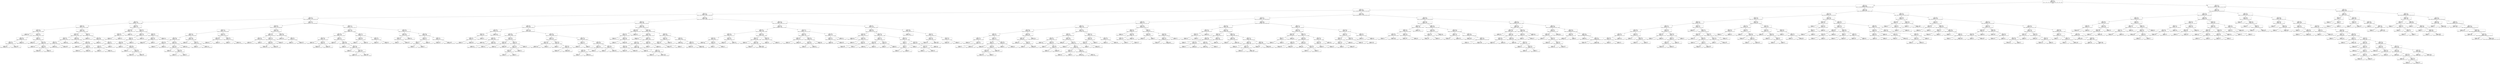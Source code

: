 digraph Tree {
node [shape=box] ;
0 [label="X[4] <= 1.5\nentropy = 3.17\nsamples = 90000\nvalue = [10000, 10000, 10000, 10000, 10000, 10000, 10000, 10000\n10000]"] ;
1 [label="X[0] <= 1.5\nentropy = 2.974\nsamples = 68592\nvalue = [4749, 8965, 8538, 8993, 0, 9586, 8538, 9621, 9602]"] ;
0 -> 1 [labeldistance=2.5, labelangle=45, headlabel="True"] ;
2 [label="X[3] <= 1.5\nentropy = 2.805\nsamples = 61956\nvalue = [0, 8696, 8187, 8717, 0, 9379, 8170, 9410, 9397]"] ;
1 -> 2 ;
3 [label="X[5] <= 1.5\nentropy = 2.512\nsamples = 34567\nvalue = [0, 4657, 3756, 0, 0, 7586, 3741, 6448, 8379]"] ;
2 -> 3 ;
4 [label="X[7] <= 1.5\nentropy = 2.14\nsamples = 18637\nvalue = [0, 2826, 2002, 0, 0, 0, 2129, 4480, 7200]"] ;
3 -> 4 ;
5 [label="X[1] <= 1.5\nentropy = 1.65\nsamples = 11296\nvalue = [0, 1506, 1628, 0, 0, 0, 1626, 0, 6536]"] ;
4 -> 5 ;
6 [label="X[6] <= 1.5\nentropy = 1.242\nsamples = 9578\nvalue = [0, 0, 1537, 0, 0, 0, 1612, 0, 6429]"] ;
5 -> 6 ;
7 [label="X[2] <= 1.5\nentropy = 0.648\nsamples = 7294\nvalue = [0, 0, 1210, 0, 0, 0, 0, 0, 6084]"] ;
6 -> 7 ;
8 [label="entropy = 0.0\nsamples = 5790\nvalue = [0, 0, 0, 0, 0, 0, 0, 0, 5790]"] ;
7 -> 8 ;
9 [label="X[7] <= 0.5\nentropy = 0.713\nsamples = 1504\nvalue = [0, 0, 1210, 0, 0, 0, 0, 0, 294]"] ;
7 -> 9 ;
10 [label="X[6] <= 0.5\nentropy = 0.105\nsamples = 945\nvalue = [0, 0, 932, 0, 0, 0, 0, 0, 13]"] ;
9 -> 10 ;
11 [label="X[8] <= 1.5\nentropy = 0.24\nsamples = 330\nvalue = [0, 0, 317, 0, 0, 0, 0, 0, 13]"] ;
10 -> 11 ;
12 [label="entropy = 0.0\nsamples = 303\nvalue = [0, 0, 303, 0, 0, 0, 0, 0, 0]"] ;
11 -> 12 ;
13 [label="entropy = 0.999\nsamples = 27\nvalue = [0, 0, 14, 0, 0, 0, 0, 0, 13]"] ;
11 -> 13 ;
14 [label="entropy = 0.0\nsamples = 615\nvalue = [0, 0, 615, 0, 0, 0, 0, 0, 0]"] ;
10 -> 14 ;
15 [label="X[8] <= 1.5\nentropy = 1.0\nsamples = 559\nvalue = [0, 0, 278, 0, 0, 0, 0, 0, 281]"] ;
9 -> 15 ;
16 [label="entropy = 0.0\nsamples = 216\nvalue = [0, 0, 216, 0, 0, 0, 0, 0, 0]"] ;
15 -> 16 ;
17 [label="X[1] <= 0.5\nentropy = 0.682\nsamples = 343\nvalue = [0, 0, 62, 0, 0, 0, 0, 0, 281]"] ;
15 -> 17 ;
18 [label="entropy = 0.0\nsamples = 270\nvalue = [0, 0, 0, 0, 0, 0, 0, 0, 270]"] ;
17 -> 18 ;
19 [label="X[0] <= 0.5\nentropy = 0.612\nsamples = 73\nvalue = [0, 0, 62, 0, 0, 0, 0, 0, 11]"] ;
17 -> 19 ;
20 [label="entropy = 0.993\nsamples = 20\nvalue = [0, 0, 9, 0, 0, 0, 0, 0, 11]"] ;
19 -> 20 ;
21 [label="entropy = 0.0\nsamples = 53\nvalue = [0, 0, 53, 0, 0, 0, 0, 0, 0]"] ;
19 -> 21 ;
22 [label="X[2] <= 1.5\nentropy = 1.168\nsamples = 2284\nvalue = [0, 0, 327, 0, 0, 0, 1612, 0, 345]"] ;
6 -> 22 ;
23 [label="X[5] <= 0.5\nentropy = 0.742\nsamples = 1642\nvalue = [0, 0, 0, 0, 0, 0, 1297, 0, 345]"] ;
22 -> 23 ;
24 [label="X[2] <= 0.5\nentropy = 0.11\nsamples = 1030\nvalue = [0, 0, 0, 0, 0, 0, 1015, 0, 15]"] ;
23 -> 24 ;
25 [label="X[8] <= 1.5\nentropy = 0.24\nsamples = 379\nvalue = [0, 0, 0, 0, 0, 0, 364, 0, 15]"] ;
24 -> 25 ;
26 [label="entropy = 0.0\nsamples = 353\nvalue = [0, 0, 0, 0, 0, 0, 353, 0, 0]"] ;
25 -> 26 ;
27 [label="entropy = 0.983\nsamples = 26\nvalue = [0, 0, 0, 0, 0, 0, 11, 0, 15]"] ;
25 -> 27 ;
28 [label="entropy = 0.0\nsamples = 651\nvalue = [0, 0, 0, 0, 0, 0, 651, 0, 0]"] ;
24 -> 28 ;
29 [label="X[8] <= 1.5\nentropy = 0.996\nsamples = 612\nvalue = [0, 0, 0, 0, 0, 0, 282, 0, 330]"] ;
23 -> 29 ;
30 [label="entropy = 0.0\nsamples = 228\nvalue = [0, 0, 0, 0, 0, 0, 228, 0, 0]"] ;
29 -> 30 ;
31 [label="X[3] <= 0.5\nentropy = 0.586\nsamples = 384\nvalue = [0, 0, 0, 0, 0, 0, 54, 0, 330]"] ;
29 -> 31 ;
32 [label="entropy = 0.0\nsamples = 312\nvalue = [0, 0, 0, 0, 0, 0, 0, 0, 312]"] ;
31 -> 32 ;
33 [label="X[4] <= 0.5\nentropy = 0.811\nsamples = 72\nvalue = [0, 0, 0, 0, 0, 0, 54, 0, 18]"] ;
31 -> 33 ;
34 [label="entropy = 0.0\nsamples = 48\nvalue = [0, 0, 0, 0, 0, 0, 48, 0, 0]"] ;
33 -> 34 ;
35 [label="entropy = 0.811\nsamples = 24\nvalue = [0, 0, 0, 0, 0, 0, 6, 0, 18]"] ;
33 -> 35 ;
36 [label="X[5] <= 0.5\nentropy = 1.0\nsamples = 642\nvalue = [0, 0, 327, 0, 0, 0, 315, 0, 0]"] ;
22 -> 36 ;
37 [label="entropy = 0.0\nsamples = 44\nvalue = [0, 0, 0, 0, 0, 0, 44, 0, 0]"] ;
36 -> 37 ;
38 [label="X[7] <= 0.5\nentropy = 0.994\nsamples = 598\nvalue = [0, 0, 327, 0, 0, 0, 271, 0, 0]"] ;
36 -> 38 ;
39 [label="entropy = 0.0\nsamples = 42\nvalue = [0, 0, 42, 0, 0, 0, 0, 0, 0]"] ;
38 -> 39 ;
40 [label="X[3] <= 0.5\nentropy = 1.0\nsamples = 556\nvalue = [0, 0, 285, 0, 0, 0, 271, 0, 0]"] ;
38 -> 40 ;
41 [label="X[0] <= 0.5\nentropy = 1.0\nsamples = 549\nvalue = [0, 0, 278, 0, 0, 0, 271, 0, 0]"] ;
40 -> 41 ;
42 [label="entropy = 0.0\nsamples = 5\nvalue = [0, 0, 0, 0, 0, 0, 5, 0, 0]"] ;
41 -> 42 ;
43 [label="entropy = 1.0\nsamples = 544\nvalue = [0, 0, 278, 0, 0, 0, 266, 0, 0]"] ;
41 -> 43 ;
44 [label="entropy = 0.0\nsamples = 7\nvalue = [0, 0, 7, 0, 0, 0, 0, 0, 0]"] ;
40 -> 44 ;
45 [label="X[5] <= 0.5\nentropy = 0.697\nsamples = 1718\nvalue = [0, 1506, 91, 0, 0, 0, 14, 0, 107]"] ;
5 -> 45 ;
46 [label="X[4] <= 0.5\nentropy = 0.049\nsamples = 1267\nvalue = [0, 1260, 7, 0, 0, 0, 0, 0, 0]"] ;
45 -> 46 ;
47 [label="X[3] <= 0.5\nentropy = 0.443\nsamples = 76\nvalue = [0, 69, 7, 0, 0, 0, 0, 0, 0]"] ;
46 -> 47 ;
48 [label="entropy = 0.0\nsamples = 59\nvalue = [0, 59, 0, 0, 0, 0, 0, 0, 0]"] ;
47 -> 48 ;
49 [label="entropy = 0.977\nsamples = 17\nvalue = [0, 10, 7, 0, 0, 0, 0, 0, 0]"] ;
47 -> 49 ;
50 [label="entropy = 0.0\nsamples = 1191\nvalue = [0, 1191, 0, 0, 0, 0, 0, 0, 0]"] ;
46 -> 50 ;
51 [label="X[4] <= 0.5\nentropy = 1.577\nsamples = 451\nvalue = [0, 246, 84, 0, 0, 0, 14, 0, 107]"] ;
45 -> 51 ;
52 [label="X[8] <= 1.5\nentropy = 1.562\nsamples = 176\nvalue = [0, 30, 25, 0, 0, 0, 14, 0, 107]"] ;
51 -> 52 ;
53 [label="X[6] <= 1.5\nentropy = 1.52\nsamples = 69\nvalue = [0, 30, 25, 0, 0, 0, 14, 0, 0]"] ;
52 -> 53 ;
54 [label="X[2] <= 1.5\nentropy = 0.994\nsamples = 55\nvalue = [0, 30, 25, 0, 0, 0, 0, 0, 0]"] ;
53 -> 54 ;
55 [label="entropy = 0.0\nsamples = 19\nvalue = [0, 19, 0, 0, 0, 0, 0, 0, 0]"] ;
54 -> 55 ;
56 [label="X[6] <= 0.5\nentropy = 0.888\nsamples = 36\nvalue = [0, 11, 25, 0, 0, 0, 0, 0, 0]"] ;
54 -> 56 ;
57 [label="entropy = 0.0\nsamples = 3\nvalue = [0, 0, 3, 0, 0, 0, 0, 0, 0]"] ;
56 -> 57 ;
58 [label="X[0] <= 0.5\nentropy = 0.918\nsamples = 33\nvalue = [0, 11, 22, 0, 0, 0, 0, 0, 0]"] ;
56 -> 58 ;
59 [label="entropy = 0.881\nsamples = 10\nvalue = [0, 3, 7, 0, 0, 0, 0, 0, 0]"] ;
58 -> 59 ;
60 [label="entropy = 0.932\nsamples = 23\nvalue = [0, 8, 15, 0, 0, 0, 0, 0, 0]"] ;
58 -> 60 ;
61 [label="entropy = 0.0\nsamples = 14\nvalue = [0, 0, 0, 0, 0, 0, 14, 0, 0]"] ;
53 -> 61 ;
62 [label="entropy = 0.0\nsamples = 107\nvalue = [0, 0, 0, 0, 0, 0, 0, 0, 107]"] ;
52 -> 62 ;
63 [label="X[0] <= 0.5\nentropy = 0.75\nsamples = 275\nvalue = [0, 216, 59, 0, 0, 0, 0, 0, 0]"] ;
51 -> 63 ;
64 [label="X[6] <= 1.0\nentropy = 0.998\nsamples = 112\nvalue = [0, 53, 59, 0, 0, 0, 0, 0, 0]"] ;
63 -> 64 ;
65 [label="entropy = 0.999\nsamples = 111\nvalue = [0, 53, 58, 0, 0, 0, 0, 0, 0]"] ;
64 -> 65 ;
66 [label="entropy = 0.0\nsamples = 1\nvalue = [0, 0, 1, 0, 0, 0, 0, 0, 0]"] ;
64 -> 66 ;
67 [label="entropy = 0.0\nsamples = 163\nvalue = [0, 163, 0, 0, 0, 0, 0, 0, 0]"] ;
63 -> 67 ;
68 [label="X[1] <= 1.5\nentropy = 1.677\nsamples = 7341\nvalue = [0, 1320, 374, 0, 0, 0, 503, 4480, 664]"] ;
4 -> 68 ;
69 [label="X[4] <= 0.5\nentropy = 0.915\nsamples = 4141\nvalue = [0, 0, 33, 0, 0, 0, 156, 3299, 653]"] ;
68 -> 69 ;
70 [label="X[6] <= 1.5\nentropy = 1.402\nsamples = 1792\nvalue = [0, 0, 26, 0, 0, 0, 156, 978, 632]"] ;
69 -> 70 ;
71 [label="X[8] <= 1.5\nentropy = 1.076\nsamples = 1598\nvalue = [0, 0, 26, 0, 0, 0, 0, 940, 632]"] ;
70 -> 71 ;
72 [label="X[6] <= 0.5\nentropy = 0.436\nsamples = 289\nvalue = [0, 0, 26, 0, 0, 0, 0, 263, 0]"] ;
71 -> 72 ;
73 [label="X[2] <= 1.0\nentropy = 0.863\nsamples = 21\nvalue = [0, 0, 15, 0, 0, 0, 0, 6, 0]"] ;
72 -> 73 ;
74 [label="entropy = 0.0\nsamples = 6\nvalue = [0, 0, 0, 0, 0, 0, 0, 6, 0]"] ;
73 -> 74 ;
75 [label="entropy = 0.0\nsamples = 15\nvalue = [0, 0, 15, 0, 0, 0, 0, 0, 0]"] ;
73 -> 75 ;
76 [label="X[3] <= 0.5\nentropy = 0.247\nsamples = 268\nvalue = [0, 0, 11, 0, 0, 0, 0, 257, 0]"] ;
72 -> 76 ;
77 [label="X[2] <= 1.0\nentropy = 0.687\nsamples = 60\nvalue = [0, 0, 11, 0, 0, 0, 0, 49, 0]"] ;
76 -> 77 ;
78 [label="entropy = 0.0\nsamples = 44\nvalue = [0, 0, 0, 0, 0, 0, 0, 44, 0]"] ;
77 -> 78 ;
79 [label="X[5] <= 0.5\nentropy = 0.896\nsamples = 16\nvalue = [0, 0, 11, 0, 0, 0, 0, 5, 0]"] ;
77 -> 79 ;
80 [label="entropy = 0.0\nsamples = 11\nvalue = [0, 0, 11, 0, 0, 0, 0, 0, 0]"] ;
79 -> 80 ;
81 [label="entropy = 0.0\nsamples = 5\nvalue = [0, 0, 0, 0, 0, 0, 0, 5, 0]"] ;
79 -> 81 ;
82 [label="entropy = 0.0\nsamples = 208\nvalue = [0, 0, 0, 0, 0, 0, 0, 208, 0]"] ;
76 -> 82 ;
83 [label="X[1] <= 0.5\nentropy = 0.999\nsamples = 1309\nvalue = [0, 0, 0, 0, 0, 0, 0, 677, 632]"] ;
71 -> 83 ;
84 [label="entropy = 0.0\nsamples = 26\nvalue = [0, 0, 0, 0, 0, 0, 0, 26, 0]"] ;
83 -> 84 ;
85 [label="X[0] <= 0.5\nentropy = 1.0\nsamples = 1283\nvalue = [0, 0, 0, 0, 0, 0, 0, 651, 632]"] ;
83 -> 85 ;
86 [label="entropy = 0.0\nsamples = 5\nvalue = [0, 0, 0, 0, 0, 0, 0, 0, 5]"] ;
85 -> 86 ;
87 [label="entropy = 1.0\nsamples = 1278\nvalue = [0, 0, 0, 0, 0, 0, 0, 651, 627]"] ;
85 -> 87 ;
88 [label="X[1] <= 0.5\nentropy = 0.714\nsamples = 194\nvalue = [0, 0, 0, 0, 0, 0, 156, 38, 0]"] ;
70 -> 88 ;
89 [label="X[5] <= 0.5\nentropy = 0.984\nsamples = 87\nvalue = [0, 0, 0, 0, 0, 0, 50, 37, 0]"] ;
88 -> 89 ;
90 [label="entropy = 0.0\nsamples = 50\nvalue = [0, 0, 0, 0, 0, 0, 50, 0, 0]"] ;
89 -> 90 ;
91 [label="entropy = 0.0\nsamples = 37\nvalue = [0, 0, 0, 0, 0, 0, 0, 37, 0]"] ;
89 -> 91 ;
92 [label="X[8] <= 0.5\nentropy = 0.076\nsamples = 107\nvalue = [0, 0, 0, 0, 0, 0, 106, 1, 0]"] ;
88 -> 92 ;
93 [label="entropy = 0.0\nsamples = 1\nvalue = [0, 0, 0, 0, 0, 0, 0, 1, 0]"] ;
92 -> 93 ;
94 [label="entropy = 0.0\nsamples = 106\nvalue = [0, 0, 0, 0, 0, 0, 106, 0, 0]"] ;
92 -> 94 ;
95 [label="X[1] <= 0.5\nentropy = 0.103\nsamples = 2349\nvalue = [0, 0, 7, 0, 0, 0, 0, 2321, 21]"] ;
69 -> 95 ;
96 [label="X[8] <= 1.5\nentropy = 0.176\nsamples = 1003\nvalue = [0, 0, 3, 0, 0, 0, 0, 979, 21]"] ;
95 -> 96 ;
97 [label="X[2] <= 1.5\nentropy = 0.012\nsamples = 948\nvalue = [0, 0, 1, 0, 0, 0, 0, 947, 0]"] ;
96 -> 97 ;
98 [label="entropy = 0.0\nsamples = 947\nvalue = [0, 0, 0, 0, 0, 0, 0, 947, 0]"] ;
97 -> 98 ;
99 [label="entropy = 0.0\nsamples = 1\nvalue = [0, 0, 1, 0, 0, 0, 0, 0, 0]"] ;
97 -> 99 ;
100 [label="X[2] <= 1.5\nentropy = 1.159\nsamples = 55\nvalue = [0, 0, 2, 0, 0, 0, 0, 32, 21]"] ;
96 -> 100 ;
101 [label="X[6] <= 0.5\nentropy = 0.943\nsamples = 50\nvalue = [0, 0, 0, 0, 0, 0, 0, 32, 18]"] ;
100 -> 101 ;
102 [label="entropy = 0.985\nsamples = 28\nvalue = [0, 0, 0, 0, 0, 0, 0, 16, 12]"] ;
101 -> 102 ;
103 [label="entropy = 0.845\nsamples = 22\nvalue = [0, 0, 0, 0, 0, 0, 0, 16, 6]"] ;
101 -> 103 ;
104 [label="entropy = 0.971\nsamples = 5\nvalue = [0, 0, 2, 0, 0, 0, 0, 0, 3]"] ;
100 -> 104 ;
105 [label="X[0] <= 0.5\nentropy = 0.029\nsamples = 1346\nvalue = [0, 0, 4, 0, 0, 0, 0, 1342, 0]"] ;
95 -> 105 ;
106 [label="entropy = 0.0\nsamples = 1322\nvalue = [0, 0, 0, 0, 0, 0, 0, 1322, 0]"] ;
105 -> 106 ;
107 [label="X[6] <= 1.5\nentropy = 0.65\nsamples = 24\nvalue = [0, 0, 4, 0, 0, 0, 0, 20, 0]"] ;
105 -> 107 ;
108 [label="entropy = 0.0\nsamples = 14\nvalue = [0, 0, 0, 0, 0, 0, 0, 14, 0]"] ;
107 -> 108 ;
109 [label="entropy = 0.971\nsamples = 10\nvalue = [0, 0, 4, 0, 0, 0, 0, 6, 0]"] ;
107 -> 109 ;
110 [label="X[6] <= 1.5\nentropy = 1.778\nsamples = 3200\nvalue = [0, 1320, 341, 0, 0, 0, 347, 1181, 11]"] ;
68 -> 110 ;
111 [label="X[4] <= 0.5\nentropy = 1.213\nsamples = 2286\nvalue = [0, 1048, 99, 0, 0, 0, 0, 1139, 0]"] ;
110 -> 111 ;
112 [label="X[0] <= 0.5\nentropy = 0.999\nsamples = 2145\nvalue = [0, 1025, 0, 0, 0, 0, 0, 1120, 0]"] ;
111 -> 112 ;
113 [label="X[5] <= 0.5\nentropy = 0.438\nsamples = 155\nvalue = [0, 14, 0, 0, 0, 0, 0, 141, 0]"] ;
112 -> 113 ;
114 [label="entropy = 0.0\nsamples = 120\nvalue = [0, 0, 0, 0, 0, 0, 0, 120, 0]"] ;
113 -> 114 ;
115 [label="X[3] <= 0.5\nentropy = 0.971\nsamples = 35\nvalue = [0, 14, 0, 0, 0, 0, 0, 21, 0]"] ;
113 -> 115 ;
116 [label="entropy = 0.971\nsamples = 15\nvalue = [0, 6, 0, 0, 0, 0, 0, 9, 0]"] ;
115 -> 116 ;
117 [label="entropy = 0.971\nsamples = 20\nvalue = [0, 8, 0, 0, 0, 0, 0, 12, 0]"] ;
115 -> 117 ;
118 [label="X[6] <= 0.5\nentropy = 1.0\nsamples = 1990\nvalue = [0, 1011, 0, 0, 0, 0, 0, 979, 0]"] ;
112 -> 118 ;
119 [label="entropy = 0.0\nsamples = 90\nvalue = [0, 90, 0, 0, 0, 0, 0, 0, 0]"] ;
118 -> 119 ;
120 [label="X[5] <= 0.5\nentropy = 0.999\nsamples = 1900\nvalue = [0, 921, 0, 0, 0, 0, 0, 979, 0]"] ;
118 -> 120 ;
121 [label="entropy = 0.0\nsamples = 9\nvalue = [0, 9, 0, 0, 0, 0, 0, 0, 0]"] ;
120 -> 121 ;
122 [label="X[8] <= 1.5\nentropy = 0.999\nsamples = 1891\nvalue = [0, 912, 0, 0, 0, 0, 0, 979, 0]"] ;
120 -> 122 ;
123 [label="entropy = 0.0\nsamples = 14\nvalue = [0, 0, 0, 0, 0, 0, 0, 14, 0]"] ;
122 -> 123 ;
124 [label="X[2] <= 1.0\nentropy = 0.999\nsamples = 1877\nvalue = [0, 912, 0, 0, 0, 0, 0, 965, 0]"] ;
122 -> 124 ;
125 [label="entropy = 1.0\nsamples = 1318\nvalue = [0, 642, 0, 0, 0, 0, 0, 676, 0]"] ;
124 -> 125 ;
126 [label="entropy = 0.999\nsamples = 559\nvalue = [0, 270, 0, 0, 0, 0, 0, 289, 0]"] ;
124 -> 126 ;
127 [label="X[2] <= 1.5\nentropy = 1.175\nsamples = 141\nvalue = [0, 23, 99, 0, 0, 0, 0, 19, 0]"] ;
111 -> 127 ;
128 [label="X[2] <= 0.5\nentropy = 0.999\nsamples = 37\nvalue = [0, 18, 0, 0, 0, 0, 0, 19, 0]"] ;
127 -> 128 ;
129 [label="entropy = 0.0\nsamples = 1\nvalue = [0, 0, 0, 0, 0, 0, 0, 1, 0]"] ;
128 -> 129 ;
130 [label="entropy = 1.0\nsamples = 36\nvalue = [0, 18, 0, 0, 0, 0, 0, 18, 0]"] ;
128 -> 130 ;
131 [label="X[6] <= 0.5\nentropy = 0.278\nsamples = 104\nvalue = [0, 5, 99, 0, 0, 0, 0, 0, 0]"] ;
127 -> 131 ;
132 [label="entropy = 0.94\nsamples = 14\nvalue = [0, 5, 9, 0, 0, 0, 0, 0, 0]"] ;
131 -> 132 ;
133 [label="entropy = 0.0\nsamples = 90\nvalue = [0, 0, 90, 0, 0, 0, 0, 0, 0]"] ;
131 -> 133 ;
134 [label="X[5] <= 0.5\nentropy = 1.839\nsamples = 914\nvalue = [0, 272, 242, 0, 0, 0, 347, 42, 11]"] ;
110 -> 134 ;
135 [label="X[3] <= 0.5\nentropy = 0.258\nsamples = 326\nvalue = [0, 1, 1, 0, 0, 0, 314, 0, 10]"] ;
134 -> 135 ;
136 [label="X[8] <= 1.5\nentropy = 0.817\nsamples = 12\nvalue = [0, 1, 1, 0, 0, 0, 0, 0, 10]"] ;
135 -> 136 ;
137 [label="entropy = 0.0\nsamples = 1\nvalue = [0, 1, 0, 0, 0, 0, 0, 0, 0]"] ;
136 -> 137 ;
138 [label="entropy = 0.439\nsamples = 11\nvalue = [0, 0, 1, 0, 0, 0, 0, 0, 10]"] ;
136 -> 138 ;
139 [label="entropy = 0.0\nsamples = 314\nvalue = [0, 0, 0, 0, 0, 0, 314, 0, 0]"] ;
135 -> 139 ;
140 [label="X[0] <= 0.5\nentropy = 1.563\nsamples = 588\nvalue = [0, 271, 241, 0, 0, 0, 33, 42, 1]"] ;
134 -> 140 ;
141 [label="X[2] <= 1.5\nentropy = 0.817\nsamples = 12\nvalue = [0, 10, 0, 0, 0, 0, 1, 0, 1]"] ;
140 -> 141 ;
142 [label="X[8] <= 1.0\nentropy = 1.0\nsamples = 2\nvalue = [0, 0, 0, 0, 0, 0, 1, 0, 1]"] ;
141 -> 142 ;
143 [label="entropy = 0.0\nsamples = 1\nvalue = [0, 0, 0, 0, 0, 0, 1, 0, 0]"] ;
142 -> 143 ;
144 [label="entropy = 0.0\nsamples = 1\nvalue = [0, 0, 0, 0, 0, 0, 0, 0, 1]"] ;
142 -> 144 ;
145 [label="entropy = 0.0\nsamples = 10\nvalue = [0, 10, 0, 0, 0, 0, 0, 0, 0]"] ;
141 -> 145 ;
146 [label="X[8] <= 1.5\nentropy = 1.551\nsamples = 576\nvalue = [0, 261, 241, 0, 0, 0, 32, 42, 0]"] ;
140 -> 146 ;
147 [label="entropy = 0.764\nsamples = 9\nvalue = [0, 0, 2, 0, 0, 0, 0, 7, 0]"] ;
146 -> 147 ;
148 [label="entropy = 1.523\nsamples = 567\nvalue = [0, 261, 239, 0, 0, 0, 32, 35, 0]"] ;
146 -> 148 ;
149 [label="X[0] <= 0.5\nentropy = 2.204\nsamples = 15930\nvalue = [0, 1831, 1754, 0, 0, 7586, 1612, 1968, 1179]"] ;
3 -> 149 ;
150 [label="X[2] <= 1.5\nentropy = 1.587\nsamples = 9997\nvalue = [0, 1021, 754, 0, 0, 6244, 82, 1846, 50]"] ;
149 -> 150 ;
151 [label="X[6] <= 0.5\nentropy = 0.947\nsamples = 6574\nvalue = [0, 27, 0, 0, 0, 4794, 44, 1684, 25]"] ;
150 -> 151 ;
152 [label="X[2] <= 0.5\nentropy = 0.073\nsamples = 2741\nvalue = [0, 11, 0, 0, 0, 2720, 0, 10, 0]"] ;
151 -> 152 ;
153 [label="X[1] <= 1.5\nentropy = 1.544\nsamples = 38\nvalue = [0, 11, 0, 0, 0, 17, 0, 10, 0]"] ;
152 -> 153 ;
154 [label="X[8] <= 1.5\nentropy = 0.951\nsamples = 27\nvalue = [0, 0, 0, 0, 0, 17, 0, 10, 0]"] ;
153 -> 154 ;
155 [label="entropy = 0.0\nsamples = 11\nvalue = [0, 0, 0, 0, 0, 11, 0, 0, 0]"] ;
154 -> 155 ;
156 [label="entropy = 0.954\nsamples = 16\nvalue = [0, 0, 0, 0, 0, 6, 0, 10, 0]"] ;
154 -> 156 ;
157 [label="entropy = 0.0\nsamples = 11\nvalue = [0, 11, 0, 0, 0, 0, 0, 0, 0]"] ;
153 -> 157 ;
158 [label="entropy = 0.0\nsamples = 2703\nvalue = [0, 0, 0, 0, 0, 2703, 0, 0, 0]"] ;
152 -> 158 ;
159 [label="X[7] <= 1.5\nentropy = 1.156\nsamples = 3833\nvalue = [0, 16, 0, 0, 0, 2074, 44, 1674, 25]"] ;
151 -> 159 ;
160 [label="X[7] <= 0.5\nentropy = 0.204\nsamples = 1995\nvalue = [0, 15, 0, 0, 0, 1946, 12, 0, 22]"] ;
159 -> 160 ;
161 [label="X[2] <= 0.5\nentropy = 0.047\nsamples = 1907\nvalue = [0, 0, 0, 0, 0, 1897, 0, 0, 10]"] ;
160 -> 161 ;
162 [label="entropy = 0.0\nsamples = 1674\nvalue = [0, 0, 0, 0, 0, 1674, 0, 0, 0]"] ;
161 -> 162 ;
163 [label="X[8] <= 1.5\nentropy = 0.256\nsamples = 233\nvalue = [0, 0, 0, 0, 0, 223, 0, 0, 10]"] ;
161 -> 163 ;
164 [label="entropy = 0.0\nsamples = 213\nvalue = [0, 0, 0, 0, 0, 213, 0, 0, 0]"] ;
163 -> 164 ;
165 [label="entropy = 1.0\nsamples = 20\nvalue = [0, 0, 0, 0, 0, 10, 0, 0, 10]"] ;
163 -> 165 ;
166 [label="X[3] <= 0.5\nentropy = 1.689\nsamples = 88\nvalue = [0, 15, 0, 0, 0, 49, 12, 0, 12]"] ;
160 -> 166 ;
167 [label="X[8] <= 1.5\nentropy = 0.636\nsamples = 56\nvalue = [0, 0, 0, 0, 0, 47, 0, 0, 9]"] ;
166 -> 167 ;
168 [label="entropy = 0.0\nsamples = 40\nvalue = [0, 0, 0, 0, 0, 40, 0, 0, 0]"] ;
167 -> 168 ;
169 [label="entropy = 0.989\nsamples = 16\nvalue = [0, 0, 0, 0, 0, 7, 0, 0, 9]"] ;
167 -> 169 ;
170 [label="X[6] <= 1.5\nentropy = 1.613\nsamples = 32\nvalue = [0, 15, 0, 0, 0, 2, 12, 0, 3]"] ;
166 -> 170 ;
171 [label="X[1] <= 1.5\nentropy = 1.054\nsamples = 20\nvalue = [0, 15, 0, 0, 0, 2, 0, 0, 3]"] ;
170 -> 171 ;
172 [label="X[1] <= 0.5\nentropy = 0.971\nsamples = 5\nvalue = [0, 0, 0, 0, 0, 2, 0, 0, 3]"] ;
171 -> 172 ;
173 [label="entropy = 0.0\nsamples = 2\nvalue = [0, 0, 0, 0, 0, 2, 0, 0, 0]"] ;
172 -> 173 ;
174 [label="entropy = 0.0\nsamples = 3\nvalue = [0, 0, 0, 0, 0, 0, 0, 0, 3]"] ;
172 -> 174 ;
175 [label="entropy = 0.0\nsamples = 15\nvalue = [0, 15, 0, 0, 0, 0, 0, 0, 0]"] ;
171 -> 175 ;
176 [label="entropy = 0.0\nsamples = 12\nvalue = [0, 0, 0, 0, 0, 0, 12, 0, 0]"] ;
170 -> 176 ;
177 [label="X[2] <= 0.5\nentropy = 0.513\nsamples = 1838\nvalue = [0, 1, 0, 0, 0, 128, 32, 1674, 3]"] ;
159 -> 177 ;
178 [label="X[6] <= 1.5\nentropy = 0.176\nsamples = 1423\nvalue = [0, 1, 0, 0, 0, 33, 1, 1388, 0]"] ;
177 -> 178 ;
179 [label="X[1] <= 1.5\nentropy = 0.009\nsamples = 1361\nvalue = [0, 1, 0, 0, 0, 0, 0, 1360, 0]"] ;
178 -> 179 ;
180 [label="entropy = 0.0\nsamples = 1360\nvalue = [0, 0, 0, 0, 0, 0, 0, 1360, 0]"] ;
179 -> 180 ;
181 [label="entropy = 0.0\nsamples = 1\nvalue = [0, 1, 0, 0, 0, 0, 0, 0, 0]"] ;
179 -> 181 ;
182 [label="X[4] <= 0.5\nentropy = 1.098\nsamples = 62\nvalue = [0, 0, 0, 0, 0, 33, 1, 28, 0]"] ;
178 -> 182 ;
183 [label="entropy = 0.0\nsamples = 1\nvalue = [0, 0, 0, 0, 0, 0, 1, 0, 0]"] ;
182 -> 183 ;
184 [label="X[8] <= 1.0\nentropy = 0.995\nsamples = 61\nvalue = [0, 0, 0, 0, 0, 33, 0, 28, 0]"] ;
182 -> 184 ;
185 [label="entropy = 0.946\nsamples = 11\nvalue = [0, 0, 0, 0, 0, 7, 0, 4, 0]"] ;
184 -> 185 ;
186 [label="entropy = 0.999\nsamples = 50\nvalue = [0, 0, 0, 0, 0, 26, 0, 24, 0]"] ;
184 -> 186 ;
187 [label="X[3] <= 0.5\nentropy = 1.188\nsamples = 415\nvalue = [0, 0, 0, 0, 0, 95, 31, 286, 3]"] ;
177 -> 187 ;
188 [label="X[6] <= 1.5\nentropy = 0.179\nsamples = 74\nvalue = [0, 0, 0, 0, 0, 72, 2, 0, 0]"] ;
187 -> 188 ;
189 [label="entropy = 0.0\nsamples = 72\nvalue = [0, 0, 0, 0, 0, 72, 0, 0, 0]"] ;
188 -> 189 ;
190 [label="entropy = 0.0\nsamples = 2\nvalue = [0, 0, 0, 0, 0, 0, 2, 0, 0]"] ;
188 -> 190 ;
191 [label="X[4] <= 0.5\nentropy = 0.838\nsamples = 341\nvalue = [0, 0, 0, 0, 0, 23, 29, 286, 3]"] ;
187 -> 191 ;
192 [label="X[8] <= 1.5\nentropy = 0.116\nsamples = 290\nvalue = [0, 0, 0, 0, 0, 1, 0, 286, 3]"] ;
191 -> 192 ;
193 [label="X[8] <= 0.5\nentropy = 0.033\nsamples = 287\nvalue = [0, 0, 0, 0, 0, 1, 0, 286, 0]"] ;
192 -> 193 ;
194 [label="entropy = 0.0\nsamples = 1\nvalue = [0, 0, 0, 0, 0, 1, 0, 0, 0]"] ;
193 -> 194 ;
195 [label="entropy = 0.0\nsamples = 286\nvalue = [0, 0, 0, 0, 0, 0, 0, 286, 0]"] ;
193 -> 195 ;
196 [label="entropy = 0.0\nsamples = 3\nvalue = [0, 0, 0, 0, 0, 0, 0, 0, 3]"] ;
192 -> 196 ;
197 [label="X[8] <= 1.0\nentropy = 0.986\nsamples = 51\nvalue = [0, 0, 0, 0, 0, 22, 29, 0, 0]"] ;
191 -> 197 ;
198 [label="entropy = 0.0\nsamples = 1\nvalue = [0, 0, 0, 0, 0, 0, 1, 0, 0]"] ;
197 -> 198 ;
199 [label="entropy = 0.99\nsamples = 50\nvalue = [0, 0, 0, 0, 0, 22, 28, 0, 0]"] ;
197 -> 199 ;
200 [label="X[3] <= 0.5\nentropy = 1.856\nsamples = 3423\nvalue = [0, 994, 754, 0, 0, 1450, 38, 162, 25]"] ;
150 -> 200 ;
201 [label="X[1] <= 1.5\nentropy = 0.305\nsamples = 565\nvalue = [0, 0, 539, 0, 0, 6, 0, 20, 0]"] ;
200 -> 201 ;
202 [label="X[7] <= 1.5\nentropy = 1.437\nsamples = 44\nvalue = [0, 0, 18, 0, 0, 6, 0, 20, 0]"] ;
201 -> 202 ;
203 [label="entropy = 0.0\nsamples = 6\nvalue = [0, 0, 0, 0, 0, 6, 0, 0, 0]"] ;
202 -> 203 ;
204 [label="X[8] <= 1.0\nentropy = 0.998\nsamples = 38\nvalue = [0, 0, 18, 0, 0, 0, 0, 20, 0]"] ;
202 -> 204 ;
205 [label="entropy = 0.0\nsamples = 2\nvalue = [0, 0, 2, 0, 0, 0, 0, 0, 0]"] ;
204 -> 205 ;
206 [label="entropy = 0.991\nsamples = 36\nvalue = [0, 0, 16, 0, 0, 0, 0, 20, 0]"] ;
204 -> 206 ;
207 [label="entropy = 0.0\nsamples = 521\nvalue = [0, 0, 521, 0, 0, 0, 0, 0, 0]"] ;
201 -> 207 ;
208 [label="X[6] <= 1.5\nentropy = 1.666\nsamples = 2858\nvalue = [0, 994, 215, 0, 0, 1444, 38, 142, 25]"] ;
200 -> 208 ;
209 [label="X[1] <= 0.5\nentropy = 1.625\nsamples = 1799\nvalue = [0, 944, 104, 0, 0, 585, 0, 142, 24]"] ;
208 -> 209 ;
210 [label="entropy = 0.0\nsamples = 99\nvalue = [0, 0, 99, 0, 0, 0, 0, 0, 0]"] ;
209 -> 210 ;
211 [label="X[6] <= 0.5\nentropy = 1.412\nsamples = 1700\nvalue = [0, 944, 5, 0, 0, 585, 0, 142, 24]"] ;
209 -> 211 ;
212 [label="X[1] <= 1.5\nentropy = 1.464\nsamples = 1538\nvalue = [0, 783, 5, 0, 0, 584, 0, 142, 24]"] ;
211 -> 212 ;
213 [label="X[8] <= 1.0\nentropy = 0.986\nsamples = 58\nvalue = [0, 0, 0, 0, 0, 25, 0, 33, 0]"] ;
212 -> 213 ;
214 [label="entropy = 0.994\nsamples = 11\nvalue = [0, 0, 0, 0, 0, 5, 0, 6, 0]"] ;
213 -> 214 ;
215 [label="entropy = 0.984\nsamples = 47\nvalue = [0, 0, 0, 0, 0, 20, 0, 27, 0]"] ;
213 -> 215 ;
216 [label="X[7] <= 1.5\nentropy = 1.418\nsamples = 1480\nvalue = [0, 783, 5, 0, 0, 559, 0, 109, 24]"] ;
212 -> 216 ;
217 [label="entropy = 0.0\nsamples = 48\nvalue = [0, 48, 0, 0, 0, 0, 0, 0, 0]"] ;
216 -> 217 ;
218 [label="X[8] <= 1.5\nentropy = 1.434\nsamples = 1432\nvalue = [0, 735, 5, 0, 0, 559, 0, 109, 24]"] ;
216 -> 218 ;
219 [label="entropy = 0.0\nsamples = 14\nvalue = [0, 14, 0, 0, 0, 0, 0, 0, 0]"] ;
218 -> 219 ;
220 [label="entropy = 1.438\nsamples = 1418\nvalue = [0, 721, 5, 0, 0, 559, 0, 109, 24]"] ;
218 -> 220 ;
221 [label="X[8] <= 0.5\nentropy = 0.054\nsamples = 162\nvalue = [0, 161, 0, 0, 0, 1, 0, 0, 0]"] ;
211 -> 221 ;
222 [label="entropy = 0.0\nsamples = 1\nvalue = [0, 0, 0, 0, 0, 1, 0, 0, 0]"] ;
221 -> 222 ;
223 [label="entropy = 0.0\nsamples = 161\nvalue = [0, 161, 0, 0, 0, 0, 0, 0, 0]"] ;
221 -> 223 ;
224 [label="X[4] <= 0.5\nentropy = 0.976\nsamples = 1059\nvalue = [0, 50, 111, 0, 0, 859, 38, 0, 1]"] ;
208 -> 224 ;
225 [label="X[1] <= 1.5\nentropy = 1.035\nsamples = 99\nvalue = [0, 0, 60, 0, 0, 0, 38, 0, 1]"] ;
224 -> 225 ;
226 [label="X[8] <= 1.5\nentropy = 1.089\nsamples = 74\nvalue = [0, 0, 35, 0, 0, 0, 38, 0, 1]"] ;
225 -> 226 ;
227 [label="entropy = 0.999\nsamples = 73\nvalue = [0, 0, 35, 0, 0, 0, 38, 0, 0]"] ;
226 -> 227 ;
228 [label="entropy = 0.0\nsamples = 1\nvalue = [0, 0, 0, 0, 0, 0, 0, 0, 1]"] ;
226 -> 228 ;
229 [label="entropy = 0.0\nsamples = 25\nvalue = [0, 0, 25, 0, 0, 0, 0, 0, 0]"] ;
225 -> 229 ;
230 [label="X[7] <= 1.0\nentropy = 0.59\nsamples = 960\nvalue = [0, 50, 51, 0, 0, 859, 0, 0, 0]"] ;
224 -> 230 ;
231 [label="entropy = 0.0\nsamples = 283\nvalue = [0, 0, 0, 0, 0, 283, 0, 0, 0]"] ;
230 -> 231 ;
232 [label="X[8] <= 1.0\nentropy = 0.757\nsamples = 677\nvalue = [0, 50, 51, 0, 0, 576, 0, 0, 0]"] ;
230 -> 232 ;
233 [label="entropy = 0.684\nsamples = 11\nvalue = [0, 0, 2, 0, 0, 9, 0, 0, 0]"] ;
232 -> 233 ;
234 [label="entropy = 0.755\nsamples = 666\nvalue = [0, 50, 49, 0, 0, 567, 0, 0, 0]"] ;
232 -> 234 ;
235 [label="X[6] <= 1.5\nentropy = 2.385\nsamples = 5933\nvalue = [0, 810, 1000, 0, 0, 1342, 1530, 122, 1129]"] ;
149 -> 235 ;
236 [label="X[7] <= 1.5\nentropy = 2.09\nsamples = 3637\nvalue = [0, 538, 949, 0, 0, 1208, 0, 121, 821]"] ;
235 -> 236 ;
237 [label="X[3] <= 0.5\nentropy = 1.144\nsamples = 1895\nvalue = [0, 2, 68, 0, 0, 1165, 0, 0, 660]"] ;
236 -> 237 ;
238 [label="X[2] <= 1.5\nentropy = 0.496\nsamples = 525\nvalue = [0, 2, 48, 0, 0, 474, 0, 0, 1]"] ;
237 -> 238 ;
239 [label="X[1] <= 1.5\nentropy = 0.082\nsamples = 333\nvalue = [0, 2, 0, 0, 0, 330, 0, 0, 1]"] ;
238 -> 239 ;
240 [label="entropy = 0.0\nsamples = 330\nvalue = [0, 0, 0, 0, 0, 330, 0, 0, 0]"] ;
239 -> 240 ;
241 [label="X[8] <= 1.5\nentropy = 0.918\nsamples = 3\nvalue = [0, 2, 0, 0, 0, 0, 0, 0, 1]"] ;
239 -> 241 ;
242 [label="entropy = 0.0\nsamples = 1\nvalue = [0, 1, 0, 0, 0, 0, 0, 0, 0]"] ;
241 -> 242 ;
243 [label="entropy = 1.0\nsamples = 2\nvalue = [0, 1, 0, 0, 0, 0, 0, 0, 1]"] ;
241 -> 243 ;
244 [label="X[7] <= 0.5\nentropy = 0.811\nsamples = 192\nvalue = [0, 0, 48, 0, 0, 144, 0, 0, 0]"] ;
238 -> 244 ;
245 [label="entropy = 0.0\nsamples = 48\nvalue = [0, 0, 48, 0, 0, 0, 0, 0, 0]"] ;
244 -> 245 ;
246 [label="entropy = 0.0\nsamples = 144\nvalue = [0, 0, 0, 0, 0, 144, 0, 0, 0]"] ;
244 -> 246 ;
247 [label="X[2] <= 1.5\nentropy = 1.095\nsamples = 1370\nvalue = [0, 0, 20, 0, 0, 691, 0, 0, 659]"] ;
237 -> 247 ;
248 [label="X[8] <= 1.5\nentropy = 1.0\nsamples = 1340\nvalue = [0, 0, 0, 0, 0, 681, 0, 0, 659]"] ;
247 -> 248 ;
249 [label="entropy = 0.0\nsamples = 67\nvalue = [0, 0, 0, 0, 0, 67, 0, 0, 0]"] ;
248 -> 249 ;
250 [label="X[2] <= 0.5\nentropy = 0.999\nsamples = 1273\nvalue = [0, 0, 0, 0, 0, 614, 0, 0, 659]"] ;
248 -> 250 ;
251 [label="entropy = 0.592\nsamples = 7\nvalue = [0, 0, 0, 0, 0, 1, 0, 0, 6]"] ;
250 -> 251 ;
252 [label="entropy = 0.999\nsamples = 1266\nvalue = [0, 0, 0, 0, 0, 613, 0, 0, 653]"] ;
250 -> 252 ;
253 [label="X[4] <= 0.5\nentropy = 0.918\nsamples = 30\nvalue = [0, 0, 20, 0, 0, 10, 0, 0, 0]"] ;
247 -> 253 ;
254 [label="entropy = 0.0\nsamples = 20\nvalue = [0, 0, 20, 0, 0, 0, 0, 0, 0]"] ;
253 -> 254 ;
255 [label="entropy = 0.0\nsamples = 10\nvalue = [0, 0, 0, 0, 0, 10, 0, 0, 0]"] ;
253 -> 255 ;
256 [label="X[1] <= 1.5\nentropy = 1.737\nsamples = 1742\nvalue = [0, 536, 881, 0, 0, 43, 0, 121, 161]"] ;
236 -> 256 ;
257 [label="X[6] <= 0.5\nentropy = 0.702\nsamples = 1031\nvalue = [0, 0, 881, 0, 0, 29, 0, 121, 0]"] ;
256 -> 257 ;
258 [label="X[2] <= 1.5\nentropy = 0.97\nsamples = 196\nvalue = [0, 0, 78, 0, 0, 0, 0, 118, 0]"] ;
257 -> 258 ;
259 [label="entropy = 0.0\nsamples = 19\nvalue = [0, 0, 0, 0, 0, 0, 0, 19, 0]"] ;
258 -> 259 ;
260 [label="entropy = 0.99\nsamples = 177\nvalue = [0, 0, 78, 0, 0, 0, 0, 99, 0]"] ;
258 -> 260 ;
261 [label="X[2] <= 1.5\nentropy = 0.252\nsamples = 835\nvalue = [0, 0, 803, 0, 0, 29, 0, 3, 0]"] ;
257 -> 261 ;
262 [label="X[1] <= 0.5\nentropy = 0.449\nsamples = 32\nvalue = [0, 0, 0, 0, 0, 29, 0, 3, 0]"] ;
261 -> 262 ;
263 [label="entropy = 0.0\nsamples = 3\nvalue = [0, 0, 0, 0, 0, 0, 0, 3, 0]"] ;
262 -> 263 ;
264 [label="entropy = 0.0\nsamples = 29\nvalue = [0, 0, 0, 0, 0, 29, 0, 0, 0]"] ;
262 -> 264 ;
265 [label="entropy = 0.0\nsamples = 803\nvalue = [0, 0, 803, 0, 0, 0, 0, 0, 0]"] ;
261 -> 265 ;
266 [label="X[4] <= 0.5\nentropy = 0.904\nsamples = 711\nvalue = [0, 536, 0, 0, 0, 14, 0, 0, 161]"] ;
256 -> 266 ;
267 [label="X[2] <= 1.5\nentropy = 0.171\nsamples = 550\nvalue = [0, 536, 0, 0, 0, 14, 0, 0, 0]"] ;
266 -> 267 ;
268 [label="entropy = 0.0\nsamples = 526\nvalue = [0, 526, 0, 0, 0, 0, 0, 0, 0]"] ;
267 -> 268 ;
269 [label="entropy = 0.98\nsamples = 24\nvalue = [0, 10, 0, 0, 0, 14, 0, 0, 0]"] ;
267 -> 269 ;
270 [label="entropy = 0.0\nsamples = 161\nvalue = [0, 0, 0, 0, 0, 0, 0, 0, 161]"] ;
266 -> 270 ;
271 [label="X[3] <= 0.5\nentropy = 1.51\nsamples = 2296\nvalue = [0, 272, 51, 0, 0, 134, 1530, 1, 308]"] ;
235 -> 271 ;
272 [label="X[8] <= 0.5\nentropy = 1.895\nsamples = 754\nvalue = [0, 270, 51, 0, 0, 31, 93, 1, 308]"] ;
271 -> 272 ;
273 [label="X[2] <= 0.5\nentropy = 0.872\nsamples = 308\nvalue = [0, 218, 0, 0, 0, 0, 90, 0, 0]"] ;
272 -> 273 ;
274 [label="entropy = 0.0\nsamples = 208\nvalue = [0, 208, 0, 0, 0, 0, 0, 0, 0]"] ;
273 -> 274 ;
275 [label="X[1] <= 1.0\nentropy = 0.469\nsamples = 100\nvalue = [0, 10, 0, 0, 0, 0, 90, 0, 0]"] ;
273 -> 275 ;
276 [label="entropy = 0.0\nsamples = 75\nvalue = [0, 0, 0, 0, 0, 0, 75, 0, 0]"] ;
275 -> 276 ;
277 [label="X[7] <= 1.0\nentropy = 0.971\nsamples = 25\nvalue = [0, 10, 0, 0, 0, 0, 15, 0, 0]"] ;
275 -> 277 ;
278 [label="entropy = 0.966\nsamples = 23\nvalue = [0, 9, 0, 0, 0, 0, 14, 0, 0]"] ;
277 -> 278 ;
279 [label="entropy = 1.0\nsamples = 2\nvalue = [0, 1, 0, 0, 0, 0, 1, 0, 0]"] ;
277 -> 279 ;
280 [label="X[4] <= 0.5\nentropy = 1.424\nsamples = 446\nvalue = [0, 52, 51, 0, 0, 31, 3, 1, 308]"] ;
272 -> 280 ;
281 [label="X[1] <= 1.5\nentropy = 1.54\nsamples = 132\nvalue = [0, 52, 51, 0, 0, 29, 0, 0, 0]"] ;
280 -> 281 ;
282 [label="X[1] <= 0.5\nentropy = 0.938\nsamples = 79\nvalue = [0, 0, 51, 0, 0, 28, 0, 0, 0]"] ;
281 -> 282 ;
283 [label="entropy = 0.0\nsamples = 28\nvalue = [0, 0, 0, 0, 0, 28, 0, 0, 0]"] ;
282 -> 283 ;
284 [label="entropy = 0.0\nsamples = 51\nvalue = [0, 0, 51, 0, 0, 0, 0, 0, 0]"] ;
282 -> 284 ;
285 [label="X[7] <= 1.5\nentropy = 0.135\nsamples = 53\nvalue = [0, 52, 0, 0, 0, 1, 0, 0, 0]"] ;
281 -> 285 ;
286 [label="entropy = 0.0\nsamples = 1\nvalue = [0, 0, 0, 0, 0, 1, 0, 0, 0]"] ;
285 -> 286 ;
287 [label="entropy = 0.0\nsamples = 52\nvalue = [0, 52, 0, 0, 0, 0, 0, 0, 0]"] ;
285 -> 287 ;
288 [label="X[8] <= 1.5\nentropy = 0.164\nsamples = 314\nvalue = [0, 0, 0, 0, 0, 2, 3, 1, 308]"] ;
280 -> 288 ;
289 [label="X[1] <= 1.0\nentropy = 1.5\nsamples = 4\nvalue = [0, 0, 0, 0, 0, 2, 1, 1, 0]"] ;
288 -> 289 ;
290 [label="X[2] <= 1.0\nentropy = 1.0\nsamples = 2\nvalue = [0, 0, 0, 0, 0, 1, 1, 0, 0]"] ;
289 -> 290 ;
291 [label="entropy = 0.0\nsamples = 1\nvalue = [0, 0, 0, 0, 0, 0, 1, 0, 0]"] ;
290 -> 291 ;
292 [label="entropy = 0.0\nsamples = 1\nvalue = [0, 0, 0, 0, 0, 1, 0, 0, 0]"] ;
290 -> 292 ;
293 [label="entropy = 1.0\nsamples = 2\nvalue = [0, 0, 0, 0, 0, 1, 0, 1, 0]"] ;
289 -> 293 ;
294 [label="X[7] <= 1.0\nentropy = 0.056\nsamples = 310\nvalue = [0, 0, 0, 0, 0, 0, 2, 0, 308]"] ;
288 -> 294 ;
295 [label="X[1] <= 1.0\nentropy = 0.381\nsamples = 27\nvalue = [0, 0, 0, 0, 0, 0, 2, 0, 25]"] ;
294 -> 295 ;
296 [label="entropy = 1.0\nsamples = 4\nvalue = [0, 0, 0, 0, 0, 0, 2, 0, 2]"] ;
295 -> 296 ;
297 [label="entropy = 0.0\nsamples = 23\nvalue = [0, 0, 0, 0, 0, 0, 0, 0, 23]"] ;
295 -> 297 ;
298 [label="entropy = 0.0\nsamples = 283\nvalue = [0, 0, 0, 0, 0, 0, 0, 0, 283]"] ;
294 -> 298 ;
299 [label="X[4] <= 0.5\nentropy = 0.368\nsamples = 1542\nvalue = [0, 2, 0, 0, 0, 103, 1437, 0, 0]"] ;
271 -> 299 ;
300 [label="entropy = 0.0\nsamples = 1342\nvalue = [0, 0, 0, 0, 0, 0, 1342, 0, 0]"] ;
299 -> 300 ;
301 [label="X[1] <= 1.0\nentropy = 1.07\nsamples = 200\nvalue = [0, 2, 0, 0, 0, 103, 95, 0, 0]"] ;
299 -> 301 ;
302 [label="X[7] <= 1.0\nentropy = 0.997\nsamples = 167\nvalue = [0, 0, 0, 0, 0, 89, 78, 0, 0]"] ;
301 -> 302 ;
303 [label="entropy = 0.994\nsamples = 11\nvalue = [0, 0, 0, 0, 0, 5, 6, 0, 0]"] ;
302 -> 303 ;
304 [label="entropy = 0.996\nsamples = 156\nvalue = [0, 0, 0, 0, 0, 84, 72, 0, 0]"] ;
302 -> 304 ;
305 [label="X[7] <= 1.0\nentropy = 1.263\nsamples = 33\nvalue = [0, 2, 0, 0, 0, 14, 17, 0, 0]"] ;
301 -> 305 ;
306 [label="entropy = 0.993\nsamples = 31\nvalue = [0, 0, 0, 0, 0, 14, 17, 0, 0]"] ;
305 -> 306 ;
307 [label="entropy = 0.0\nsamples = 2\nvalue = [0, 2, 0, 0, 0, 0, 0, 0, 0]"] ;
305 -> 307 ;
308 [label="X[1] <= 1.5\nentropy = 2.564\nsamples = 27389\nvalue = [0, 4039, 4431, 8717, 0, 1793, 4429, 2962, 1018]"] ;
2 -> 308 ;
309 [label="X[7] <= 1.5\nentropy = 2.217\nsamples = 11627\nvalue = [0, 0, 980, 4867, 0, 1518, 1086, 2656, 520]"] ;
308 -> 309 ;
310 [label="X[2] <= 1.5\nentropy = 1.651\nsamples = 5174\nvalue = [0, 0, 385, 3007, 0, 1227, 440, 0, 115]"] ;
309 -> 310 ;
311 [label="X[5] <= 1.5\nentropy = 1.255\nsamples = 4135\nvalue = [0, 0, 0, 2668, 0, 1183, 181, 0, 103]"] ;
310 -> 311 ;
312 [label="X[4] <= 0.5\nentropy = 0.596\nsamples = 1682\nvalue = [0, 0, 0, 1502, 0, 0, 77, 0, 103]"] ;
311 -> 312 ;
313 [label="X[6] <= 0.5\nentropy = 1.427\nsamples = 231\nvalue = [0, 0, 0, 98, 0, 0, 30, 0, 103]"] ;
312 -> 313 ;
314 [label="X[8] <= 1.0\nentropy = 0.709\nsamples = 124\nvalue = [0, 0, 0, 24, 0, 0, 0, 0, 100]"] ;
313 -> 314 ;
315 [label="entropy = 0.0\nsamples = 23\nvalue = [0, 0, 0, 23, 0, 0, 0, 0, 0]"] ;
314 -> 315 ;
316 [label="X[7] <= 0.5\nentropy = 0.08\nsamples = 101\nvalue = [0, 0, 0, 1, 0, 0, 0, 0, 100]"] ;
314 -> 316 ;
317 [label="entropy = 0.0\nsamples = 1\nvalue = [0, 0, 0, 1, 0, 0, 0, 0, 0]"] ;
316 -> 317 ;
318 [label="entropy = 0.0\nsamples = 100\nvalue = [0, 0, 0, 0, 0, 0, 0, 0, 100]"] ;
316 -> 318 ;
319 [label="X[8] <= 1.5\nentropy = 1.027\nsamples = 107\nvalue = [0, 0, 0, 74, 0, 0, 30, 0, 3]"] ;
313 -> 319 ;
320 [label="X[7] <= 0.5\nentropy = 1.0\nsamples = 59\nvalue = [0, 0, 0, 29, 0, 0, 30, 0, 0]"] ;
319 -> 320 ;
321 [label="entropy = 0.946\nsamples = 22\nvalue = [0, 0, 0, 14, 0, 0, 8, 0, 0]"] ;
320 -> 321 ;
322 [label="X[0] <= 0.5\nentropy = 0.974\nsamples = 37\nvalue = [0, 0, 0, 15, 0, 0, 22, 0, 0]"] ;
320 -> 322 ;
323 [label="X[1] <= 0.5\nentropy = 0.863\nsamples = 14\nvalue = [0, 0, 0, 4, 0, 0, 10, 0, 0]"] ;
322 -> 323 ;
324 [label="entropy = 0.89\nsamples = 13\nvalue = [0, 0, 0, 4, 0, 0, 9, 0, 0]"] ;
323 -> 324 ;
325 [label="entropy = 0.0\nsamples = 1\nvalue = [0, 0, 0, 0, 0, 0, 1, 0, 0]"] ;
323 -> 325 ;
326 [label="entropy = 0.999\nsamples = 23\nvalue = [0, 0, 0, 11, 0, 0, 12, 0, 0]"] ;
322 -> 326 ;
327 [label="X[0] <= 0.5\nentropy = 0.337\nsamples = 48\nvalue = [0, 0, 0, 45, 0, 0, 0, 0, 3]"] ;
319 -> 327 ;
328 [label="entropy = 0.0\nsamples = 3\nvalue = [0, 0, 0, 0, 0, 0, 0, 0, 3]"] ;
327 -> 328 ;
329 [label="entropy = 0.0\nsamples = 45\nvalue = [0, 0, 0, 45, 0, 0, 0, 0, 0]"] ;
327 -> 329 ;
330 [label="X[5] <= 0.5\nentropy = 0.206\nsamples = 1451\nvalue = [0, 0, 0, 1404, 0, 0, 47, 0, 0]"] ;
312 -> 330 ;
331 [label="X[6] <= 1.5\nentropy = 0.637\nsamples = 292\nvalue = [0, 0, 0, 245, 0, 0, 47, 0, 0]"] ;
330 -> 331 ;
332 [label="entropy = 0.0\nsamples = 197\nvalue = [0, 0, 0, 197, 0, 0, 0, 0, 0]"] ;
331 -> 332 ;
333 [label="X[7] <= 0.5\nentropy = 1.0\nsamples = 95\nvalue = [0, 0, 0, 48, 0, 0, 47, 0, 0]"] ;
331 -> 333 ;
334 [label="entropy = 0.0\nsamples = 2\nvalue = [0, 0, 0, 0, 0, 0, 2, 0, 0]"] ;
333 -> 334 ;
335 [label="entropy = 0.999\nsamples = 93\nvalue = [0, 0, 0, 48, 0, 0, 45, 0, 0]"] ;
333 -> 335 ;
336 [label="entropy = 0.0\nsamples = 1159\nvalue = [0, 0, 0, 1159, 0, 0, 0, 0, 0]"] ;
330 -> 336 ;
337 [label="X[4] <= 0.5\nentropy = 1.211\nsamples = 2453\nvalue = [0, 0, 0, 1166, 0, 1183, 104, 0, 0]"] ;
311 -> 337 ;
338 [label="X[0] <= 0.5\nentropy = 1.0\nsamples = 2298\nvalue = [0, 0, 0, 1139, 0, 1159, 0, 0, 0]"] ;
337 -> 338 ;
339 [label="X[7] <= 0.5\nentropy = 0.41\nsamples = 158\nvalue = [0, 0, 0, 13, 0, 145, 0, 0, 0]"] ;
338 -> 339 ;
340 [label="entropy = 0.0\nsamples = 136\nvalue = [0, 0, 0, 0, 0, 136, 0, 0, 0]"] ;
339 -> 340 ;
341 [label="X[8] <= 0.5\nentropy = 0.976\nsamples = 22\nvalue = [0, 0, 0, 13, 0, 9, 0, 0, 0]"] ;
339 -> 341 ;
342 [label="entropy = 0.0\nsamples = 1\nvalue = [0, 0, 0, 1, 0, 0, 0, 0, 0]"] ;
341 -> 342 ;
343 [label="X[1] <= 0.5\nentropy = 0.985\nsamples = 21\nvalue = [0, 0, 0, 12, 0, 9, 0, 0, 0]"] ;
341 -> 343 ;
344 [label="entropy = 1.0\nsamples = 12\nvalue = [0, 0, 0, 6, 0, 6, 0, 0, 0]"] ;
343 -> 344 ;
345 [label="entropy = 0.918\nsamples = 9\nvalue = [0, 0, 0, 6, 0, 3, 0, 0, 0]"] ;
343 -> 345 ;
346 [label="X[2] <= 0.5\nentropy = 0.998\nsamples = 2140\nvalue = [0, 0, 0, 1126, 0, 1014, 0, 0, 0]"] ;
338 -> 346 ;
347 [label="entropy = 0.0\nsamples = 95\nvalue = [0, 0, 0, 95, 0, 0, 0, 0, 0]"] ;
346 -> 347 ;
348 [label="X[7] <= 0.5\nentropy = 1.0\nsamples = 2045\nvalue = [0, 0, 0, 1031, 0, 1014, 0, 0, 0]"] ;
346 -> 348 ;
349 [label="entropy = 0.0\nsamples = 9\nvalue = [0, 0, 0, 9, 0, 0, 0, 0, 0]"] ;
348 -> 349 ;
350 [label="X[8] <= 1.5\nentropy = 1.0\nsamples = 2036\nvalue = [0, 0, 0, 1022, 0, 1014, 0, 0, 0]"] ;
348 -> 350 ;
351 [label="X[6] <= 0.5\nentropy = 0.276\nsamples = 21\nvalue = [0, 0, 0, 1, 0, 20, 0, 0, 0]"] ;
350 -> 351 ;
352 [label="entropy = 0.0\nsamples = 20\nvalue = [0, 0, 0, 0, 0, 20, 0, 0, 0]"] ;
351 -> 352 ;
353 [label="entropy = 0.0\nsamples = 1\nvalue = [0, 0, 0, 1, 0, 0, 0, 0, 0]"] ;
351 -> 353 ;
354 [label="X[6] <= 1.0\nentropy = 1.0\nsamples = 2015\nvalue = [0, 0, 0, 1021, 0, 994, 0, 0, 0]"] ;
350 -> 354 ;
355 [label="entropy = 1.0\nsamples = 1397\nvalue = [0, 0, 0, 709, 0, 688, 0, 0, 0]"] ;
354 -> 355 ;
356 [label="entropy = 1.0\nsamples = 618\nvalue = [0, 0, 0, 312, 0, 306, 0, 0, 0]"] ;
354 -> 356 ;
357 [label="X[6] <= 1.5\nentropy = 1.242\nsamples = 155\nvalue = [0, 0, 0, 27, 0, 24, 104, 0, 0]"] ;
337 -> 357 ;
358 [label="X[0] <= 0.5\nentropy = 0.985\nsamples = 42\nvalue = [0, 0, 0, 18, 0, 24, 0, 0, 0]"] ;
357 -> 358 ;
359 [label="X[1] <= 0.5\nentropy = 0.971\nsamples = 40\nvalue = [0, 0, 0, 16, 0, 24, 0, 0, 0]"] ;
358 -> 359 ;
360 [label="entropy = 0.0\nsamples = 1\nvalue = [0, 0, 0, 0, 0, 1, 0, 0, 0]"] ;
359 -> 360 ;
361 [label="entropy = 0.977\nsamples = 39\nvalue = [0, 0, 0, 16, 0, 23, 0, 0, 0]"] ;
359 -> 361 ;
362 [label="entropy = 0.0\nsamples = 2\nvalue = [0, 0, 0, 2, 0, 0, 0, 0, 0]"] ;
358 -> 362 ;
363 [label="X[2] <= 0.5\nentropy = 0.401\nsamples = 113\nvalue = [0, 0, 0, 9, 0, 0, 104, 0, 0]"] ;
357 -> 363 ;
364 [label="entropy = 1.0\nsamples = 18\nvalue = [0, 0, 0, 9, 0, 0, 9, 0, 0]"] ;
363 -> 364 ;
365 [label="entropy = 0.0\nsamples = 95\nvalue = [0, 0, 0, 0, 0, 0, 95, 0, 0]"] ;
363 -> 365 ;
366 [label="X[7] <= 0.5\nentropy = 1.825\nsamples = 1039\nvalue = [0, 0, 385, 339, 0, 44, 259, 0, 12]"] ;
310 -> 366 ;
367 [label="X[5] <= 1.5\nentropy = 0.715\nsamples = 395\nvalue = [0, 0, 338, 45, 0, 0, 1, 0, 11]"] ;
366 -> 367 ;
368 [label="entropy = 0.0\nsamples = 44\nvalue = [0, 0, 0, 44, 0, 0, 0, 0, 0]"] ;
367 -> 368 ;
369 [label="X[1] <= 0.5\nentropy = 0.257\nsamples = 351\nvalue = [0, 0, 338, 1, 0, 0, 1, 0, 11]"] ;
367 -> 369 ;
370 [label="X[6] <= 1.0\nentropy = 1.089\nsamples = 14\nvalue = [0, 0, 1, 1, 0, 0, 1, 0, 11]"] ;
369 -> 370 ;
371 [label="entropy = 0.0\nsamples = 1\nvalue = [0, 0, 1, 0, 0, 0, 0, 0, 0]"] ;
370 -> 371 ;
372 [label="entropy = 0.773\nsamples = 13\nvalue = [0, 0, 0, 1, 0, 0, 1, 0, 11]"] ;
370 -> 372 ;
373 [label="entropy = 0.0\nsamples = 337\nvalue = [0, 0, 337, 0, 0, 0, 0, 0, 0]"] ;
369 -> 373 ;
374 [label="X[6] <= 1.5\nentropy = 1.6\nsamples = 644\nvalue = [0, 0, 47, 294, 0, 44, 258, 0, 1]"] ;
366 -> 374 ;
375 [label="X[1] <= 0.5\nentropy = 0.286\nsamples = 20\nvalue = [0, 0, 19, 0, 0, 0, 0, 0, 1]"] ;
374 -> 375 ;
376 [label="entropy = 0.0\nsamples = 19\nvalue = [0, 0, 19, 0, 0, 0, 0, 0, 0]"] ;
375 -> 376 ;
377 [label="entropy = 0.0\nsamples = 1\nvalue = [0, 0, 0, 0, 0, 0, 0, 0, 1]"] ;
375 -> 377 ;
378 [label="X[1] <= 0.5\nentropy = 1.509\nsamples = 624\nvalue = [0, 0, 28, 294, 0, 44, 258, 0, 0]"] ;
374 -> 378 ;
379 [label="X[8] <= 1.5\nentropy = 1.516\nsamples = 613\nvalue = [0, 0, 28, 283, 0, 44, 258, 0, 0]"] ;
378 -> 379 ;
380 [label="entropy = 0.863\nsamples = 7\nvalue = [0, 0, 0, 0, 0, 2, 5, 0, 0]"] ;
379 -> 380 ;
381 [label="entropy = 1.511\nsamples = 606\nvalue = [0, 0, 28, 283, 0, 42, 253, 0, 0]"] ;
379 -> 381 ;
382 [label="entropy = 0.0\nsamples = 11\nvalue = [0, 0, 0, 11, 0, 0, 0, 0, 0]"] ;
378 -> 382 ;
383 [label="X[0] <= 0.5\nentropy = 2.146\nsamples = 6453\nvalue = [0, 0, 595, 1860, 0, 291, 646, 2656, 405]"] ;
309 -> 383 ;
384 [label="X[1] <= 0.5\nentropy = 1.662\nsamples = 4501\nvalue = [0, 0, 1, 1023, 0, 291, 645, 2512, 29]"] ;
383 -> 384 ;
385 [label="X[6] <= 1.5\nentropy = 0.235\nsamples = 578\nvalue = [0, 0, 1, 0, 0, 0, 557, 20, 0]"] ;
384 -> 385 ;
386 [label="X[5] <= 1.5\nentropy = 0.276\nsamples = 21\nvalue = [0, 0, 1, 0, 0, 0, 0, 20, 0]"] ;
385 -> 386 ;
387 [label="entropy = 0.0\nsamples = 20\nvalue = [0, 0, 0, 0, 0, 0, 0, 20, 0]"] ;
386 -> 387 ;
388 [label="entropy = 0.0\nsamples = 1\nvalue = [0, 0, 1, 0, 0, 0, 0, 0, 0]"] ;
386 -> 388 ;
389 [label="entropy = 0.0\nsamples = 557\nvalue = [0, 0, 0, 0, 0, 0, 557, 0, 0]"] ;
385 -> 389 ;
390 [label="X[4] <= 0.5\nentropy = 1.375\nsamples = 3923\nvalue = [0, 0, 0, 1023, 0, 291, 88, 2492, 29]"] ;
384 -> 390 ;
391 [label="X[2] <= 1.5\nentropy = 1.38\nsamples = 395\nvalue = [0, 0, 0, 164, 0, 198, 29, 2, 2]"] ;
390 -> 391 ;
392 [label="X[8] <= 0.5\nentropy = 0.094\nsamples = 166\nvalue = [0, 0, 0, 164, 0, 0, 0, 2, 0]"] ;
391 -> 392 ;
393 [label="entropy = 0.0\nsamples = 1\nvalue = [0, 0, 0, 0, 0, 0, 0, 1, 0]"] ;
392 -> 393 ;
394 [label="X[2] <= 0.5\nentropy = 0.053\nsamples = 165\nvalue = [0, 0, 0, 164, 0, 0, 0, 1, 0]"] ;
392 -> 394 ;
395 [label="entropy = 0.0\nsamples = 1\nvalue = [0, 0, 0, 0, 0, 0, 0, 1, 0]"] ;
394 -> 395 ;
396 [label="entropy = 0.0\nsamples = 164\nvalue = [0, 0, 0, 164, 0, 0, 0, 0, 0]"] ;
394 -> 396 ;
397 [label="X[6] <= 1.5\nentropy = 0.619\nsamples = 229\nvalue = [0, 0, 0, 0, 0, 198, 29, 0, 2]"] ;
391 -> 397 ;
398 [label="X[8] <= 1.5\nentropy = 0.081\nsamples = 200\nvalue = [0, 0, 0, 0, 0, 198, 0, 0, 2]"] ;
397 -> 398 ;
399 [label="entropy = 0.0\nsamples = 198\nvalue = [0, 0, 0, 0, 0, 198, 0, 0, 0]"] ;
398 -> 399 ;
400 [label="entropy = 0.0\nsamples = 2\nvalue = [0, 0, 0, 0, 0, 0, 0, 0, 2]"] ;
398 -> 400 ;
401 [label="entropy = 0.0\nsamples = 29\nvalue = [0, 0, 0, 0, 0, 0, 29, 0, 0]"] ;
397 -> 401 ;
402 [label="X[6] <= 1.5\nentropy = 1.142\nsamples = 3528\nvalue = [0, 0, 0, 859, 0, 93, 59, 2490, 27]"] ;
390 -> 402 ;
403 [label="X[6] <= 0.5\nentropy = 0.061\nsamples = 1268\nvalue = [0, 0, 0, 9, 0, 0, 0, 1259, 0]"] ;
402 -> 403 ;
404 [label="entropy = 0.0\nsamples = 9\nvalue = [0, 0, 0, 9, 0, 0, 0, 0, 0]"] ;
403 -> 404 ;
405 [label="entropy = 0.0\nsamples = 1259\nvalue = [0, 0, 0, 0, 0, 0, 0, 1259, 0]"] ;
403 -> 405 ;
406 [label="X[2] <= 1.0\nentropy = 1.411\nsamples = 2260\nvalue = [0, 0, 0, 850, 0, 93, 59, 1231, 27]"] ;
402 -> 406 ;
407 [label="X[5] <= 1.5\nentropy = 1.411\nsamples = 1562\nvalue = [0, 0, 0, 814, 0, 92, 11, 618, 27]"] ;
406 -> 407 ;
408 [label="entropy = 0.0\nsamples = 50\nvalue = [0, 0, 0, 50, 0, 0, 0, 0, 0]"] ;
407 -> 408 ;
409 [label="X[8] <= 1.5\nentropy = 1.426\nsamples = 1512\nvalue = [0, 0, 0, 764, 0, 92, 11, 618, 27]"] ;
407 -> 409 ;
410 [label="entropy = 0.0\nsamples = 19\nvalue = [0, 0, 0, 19, 0, 0, 0, 0, 0]"] ;
409 -> 410 ;
411 [label="entropy = 1.432\nsamples = 1493\nvalue = [0, 0, 0, 745, 0, 92, 11, 618, 27]"] ;
409 -> 411 ;
412 [label="X[8] <= 1.0\nentropy = 0.664\nsamples = 698\nvalue = [0, 0, 0, 36, 0, 1, 48, 613, 0]"] ;
406 -> 412 ;
413 [label="entropy = 0.986\nsamples = 9\nvalue = [0, 0, 0, 0, 0, 1, 1, 7, 0]"] ;
412 -> 413 ;
414 [label="entropy = 0.65\nsamples = 689\nvalue = [0, 0, 0, 36, 0, 0, 47, 606, 0]"] ;
412 -> 414 ;
415 [label="X[6] <= 1.5\nentropy = 1.787\nsamples = 1952\nvalue = [0, 0, 594, 837, 0, 0, 1, 144, 376]"] ;
383 -> 415 ;
416 [label="X[4] <= 0.5\nentropy = 1.027\nsamples = 1089\nvalue = [0, 0, 37, 827, 0, 0, 0, 20, 205]"] ;
415 -> 416 ;
417 [label="X[6] <= 0.5\nentropy = 0.035\nsamples = 618\nvalue = [0, 0, 1, 616, 0, 0, 0, 1, 0]"] ;
416 -> 417 ;
418 [label="X[5] <= 1.5\nentropy = 1.0\nsamples = 2\nvalue = [0, 0, 1, 0, 0, 0, 0, 1, 0]"] ;
417 -> 418 ;
419 [label="entropy = 0.0\nsamples = 1\nvalue = [0, 0, 1, 0, 0, 0, 0, 0, 0]"] ;
418 -> 419 ;
420 [label="entropy = 0.0\nsamples = 1\nvalue = [0, 0, 0, 0, 0, 0, 0, 1, 0]"] ;
418 -> 420 ;
421 [label="entropy = 0.0\nsamples = 616\nvalue = [0, 0, 0, 616, 0, 0, 0, 0, 0]"] ;
417 -> 421 ;
422 [label="X[8] <= 1.5\nentropy = 1.512\nsamples = 471\nvalue = [0, 0, 36, 211, 0, 0, 0, 19, 205]"] ;
416 -> 422 ;
423 [label="X[5] <= 0.5\nentropy = 0.923\nsamples = 262\nvalue = [0, 0, 36, 208, 0, 0, 0, 18, 0]"] ;
422 -> 423 ;
424 [label="X[6] <= 0.5\nentropy = 1.381\nsamples = 61\nvalue = [0, 0, 35, 9, 0, 0, 0, 17, 0]"] ;
423 -> 424 ;
425 [label="entropy = 0.997\nsamples = 32\nvalue = [0, 0, 15, 0, 0, 0, 0, 17, 0]"] ;
424 -> 425 ;
426 [label="entropy = 0.894\nsamples = 29\nvalue = [0, 0, 20, 9, 0, 0, 0, 0, 0]"] ;
424 -> 426 ;
427 [label="X[5] <= 1.5\nentropy = 0.09\nsamples = 201\nvalue = [0, 0, 1, 199, 0, 0, 0, 1, 0]"] ;
423 -> 427 ;
428 [label="entropy = 0.0\nsamples = 198\nvalue = [0, 0, 0, 198, 0, 0, 0, 0, 0]"] ;
427 -> 428 ;
429 [label="X[1] <= 0.5\nentropy = 1.585\nsamples = 3\nvalue = [0, 0, 1, 1, 0, 0, 0, 1, 0]"] ;
427 -> 429 ;
430 [label="entropy = 1.0\nsamples = 2\nvalue = [0, 0, 1, 1, 0, 0, 0, 0, 0]"] ;
429 -> 430 ;
431 [label="entropy = 0.0\nsamples = 1\nvalue = [0, 0, 0, 0, 0, 0, 0, 1, 0]"] ;
429 -> 431 ;
432 [label="X[2] <= 0.5\nentropy = 0.152\nsamples = 209\nvalue = [0, 0, 0, 3, 0, 0, 0, 1, 205]"] ;
422 -> 432 ;
433 [label="X[1] <= 0.5\nentropy = 1.295\nsamples = 10\nvalue = [0, 0, 0, 3, 0, 0, 0, 1, 6]"] ;
432 -> 433 ;
434 [label="entropy = 0.971\nsamples = 5\nvalue = [0, 0, 0, 3, 0, 0, 0, 0, 2]"] ;
433 -> 434 ;
435 [label="entropy = 0.722\nsamples = 5\nvalue = [0, 0, 0, 0, 0, 0, 0, 1, 4]"] ;
433 -> 435 ;
436 [label="entropy = 0.0\nsamples = 199\nvalue = [0, 0, 0, 0, 0, 0, 0, 0, 199]"] ;
432 -> 436 ;
437 [label="X[1] <= 0.5\nentropy = 1.358\nsamples = 863\nvalue = [0, 0, 557, 10, 0, 0, 1, 124, 171]"] ;
415 -> 437 ;
438 [label="X[4] <= 0.5\nentropy = 1.178\nsamples = 293\nvalue = [0, 0, 0, 10, 0, 0, 1, 111, 171]"] ;
437 -> 438 ;
439 [label="X[8] <= 1.5\nentropy = 0.45\nsamples = 121\nvalue = [0, 0, 0, 9, 0, 0, 1, 111, 0]"] ;
438 -> 439 ;
440 [label="X[5] <= 1.5\nentropy = 1.108\nsamples = 28\nvalue = [0, 0, 0, 9, 0, 0, 1, 18, 0]"] ;
439 -> 440 ;
441 [label="entropy = 0.0\nsamples = 1\nvalue = [0, 0, 0, 0, 0, 0, 1, 0, 0]"] ;
440 -> 441 ;
442 [label="entropy = 0.918\nsamples = 27\nvalue = [0, 0, 0, 9, 0, 0, 0, 18, 0]"] ;
440 -> 442 ;
443 [label="entropy = 0.0\nsamples = 93\nvalue = [0, 0, 0, 0, 0, 0, 0, 93, 0]"] ;
439 -> 443 ;
444 [label="X[5] <= 1.0\nentropy = 0.052\nsamples = 172\nvalue = [0, 0, 0, 1, 0, 0, 0, 0, 171]"] ;
438 -> 444 ;
445 [label="entropy = 0.0\nsamples = 29\nvalue = [0, 0, 0, 0, 0, 0, 0, 0, 29]"] ;
444 -> 445 ;
446 [label="entropy = 0.06\nsamples = 143\nvalue = [0, 0, 0, 1, 0, 0, 0, 0, 142]"] ;
444 -> 446 ;
447 [label="X[5] <= 1.0\nentropy = 0.157\nsamples = 570\nvalue = [0, 0, 557, 0, 0, 0, 0, 13, 0]"] ;
437 -> 447 ;
448 [label="entropy = 0.0\nsamples = 13\nvalue = [0, 0, 0, 0, 0, 0, 0, 13, 0]"] ;
447 -> 448 ;
449 [label="entropy = 0.0\nsamples = 557\nvalue = [0, 0, 557, 0, 0, 0, 0, 0, 0]"] ;
447 -> 449 ;
450 [label="X[0] <= 0.5\nentropy = 2.324\nsamples = 15762\nvalue = [0, 4039, 3451, 3850, 0, 275, 3343, 306, 498]"] ;
308 -> 450 ;
451 [label="X[2] <= 1.5\nentropy = 1.968\nsamples = 6372\nvalue = [0, 441, 2586, 428, 0, 215, 2433, 234, 35]"] ;
450 -> 451 ;
452 [label="X[4] <= 0.5\nentropy = 1.124\nsamples = 1560\nvalue = [0, 17, 0, 48, 0, 120, 1217, 158, 0]"] ;
451 -> 452 ;
453 [label="X[6] <= 1.5\nentropy = 1.873\nsamples = 363\nvalue = [0, 17, 0, 48, 0, 120, 20, 158, 0]"] ;
452 -> 453 ;
454 [label="X[2] <= 0.5\nentropy = 1.097\nsamples = 260\nvalue = [0, 4, 0, 0, 0, 120, 0, 136, 0]"] ;
453 -> 454 ;
455 [label="entropy = 0.0\nsamples = 4\nvalue = [0, 4, 0, 0, 0, 0, 0, 0, 0]"] ;
454 -> 455 ;
456 [label="entropy = 0.997\nsamples = 256\nvalue = [0, 0, 0, 0, 0, 120, 0, 136, 0]"] ;
454 -> 456 ;
457 [label="X[5] <= 1.5\nentropy = 1.825\nsamples = 103\nvalue = [0, 13, 0, 48, 0, 0, 20, 22, 0]"] ;
453 -> 457 ;
458 [label="entropy = 1.968\nsamples = 70\nvalue = [0, 13, 0, 15, 0, 0, 20, 22, 0]"] ;
457 -> 458 ;
459 [label="entropy = 0.0\nsamples = 33\nvalue = [0, 0, 0, 33, 0, 0, 0, 0, 0]"] ;
457 -> 459 ;
460 [label="entropy = 0.0\nsamples = 1197\nvalue = [0, 0, 0, 0, 0, 0, 1197, 0, 0]"] ;
452 -> 460 ;
461 [label="X[6] <= 1.5\nentropy = 1.839\nsamples = 4812\nvalue = [0, 424, 2586, 380, 0, 95, 1216, 76, 35]"] ;
451 -> 461 ;
462 [label="X[4] <= 0.5\nentropy = 0.366\nsamples = 1337\nvalue = [0, 43, 1267, 10, 0, 17, 0, 0, 0]"] ;
461 -> 462 ;
463 [label="X[7] <= 1.5\nentropy = 1.689\nsamples = 79\nvalue = [0, 43, 9, 10, 0, 17, 0, 0, 0]"] ;
462 -> 463 ;
464 [label="entropy = 1.955\nsamples = 48\nvalue = [0, 12, 9, 10, 0, 17, 0, 0, 0]"] ;
463 -> 464 ;
465 [label="entropy = 0.0\nsamples = 31\nvalue = [0, 31, 0, 0, 0, 0, 0, 0, 0]"] ;
463 -> 465 ;
466 [label="entropy = 0.0\nsamples = 1258\nvalue = [0, 0, 1258, 0, 0, 0, 0, 0, 0]"] ;
462 -> 466 ;
467 [label="X[7] <= 1.5\nentropy = 2.065\nsamples = 3475\nvalue = [0, 381, 1319, 370, 0, 78, 1216, 76, 35]"] ;
461 -> 467 ;
468 [label="X[8] <= 1.5\nentropy = 1.192\nsamples = 123\nvalue = [0, 67, 5, 0, 0, 0, 51, 0, 0]"] ;
467 -> 468 ;
469 [label="entropy = 0.954\nsamples = 8\nvalue = [0, 0, 5, 0, 0, 0, 3, 0, 0]"] ;
468 -> 469 ;
470 [label="entropy = 0.98\nsamples = 115\nvalue = [0, 67, 0, 0, 0, 0, 48, 0, 0]"] ;
468 -> 470 ;
471 [label="X[5] <= 1.5\nentropy = 2.049\nsamples = 3352\nvalue = [0, 314, 1314, 370, 0, 78, 1165, 76, 35]"] ;
467 -> 471 ;
472 [label="entropy = 0.996\nsamples = 108\nvalue = [0, 0, 50, 58, 0, 0, 0, 0, 0]"] ;
471 -> 472 ;
473 [label="X[8] <= 1.5\nentropy = 2.038\nsamples = 3244\nvalue = [0, 314, 1264, 312, 0, 78, 1165, 76, 35]"] ;
471 -> 473 ;
474 [label="entropy = 1.0\nsamples = 26\nvalue = [0, 0, 13, 0, 0, 0, 13, 0, 0]"] ;
473 -> 474 ;
475 [label="entropy = 2.043\nsamples = 3218\nvalue = [0, 314, 1251, 312, 0, 78, 1152, 76, 35]"] ;
473 -> 475 ;
476 [label="X[2] <= 1.5\nentropy = 2.019\nsamples = 9390\nvalue = [0, 3598, 865, 3422, 0, 60, 910, 72, 463]"] ;
450 -> 476 ;
477 [label="X[2] <= 0.5\nentropy = 1.223\nsamples = 4691\nvalue = [0, 2989, 0, 1339, 0, 0, 4, 0, 359]"] ;
476 -> 477 ;
478 [label="X[4] <= 0.5\nentropy = 1.101\nsamples = 1856\nvalue = [0, 158, 0, 1339, 0, 0, 0, 0, 359]"] ;
477 -> 478 ;
479 [label="entropy = 0.0\nsamples = 1197\nvalue = [0, 0, 0, 1197, 0, 0, 0, 0, 0]"] ;
478 -> 479 ;
480 [label="X[8] <= 1.0\nentropy = 1.449\nsamples = 659\nvalue = [0, 158, 0, 142, 0, 0, 0, 0, 359]"] ;
478 -> 480 ;
481 [label="X[7] <= 1.5\nentropy = 0.997\nsamples = 298\nvalue = [0, 158, 0, 140, 0, 0, 0, 0, 0]"] ;
480 -> 481 ;
482 [label="entropy = 0.0\nsamples = 158\nvalue = [0, 158, 0, 0, 0, 0, 0, 0, 0]"] ;
481 -> 482 ;
483 [label="entropy = 0.0\nsamples = 140\nvalue = [0, 0, 0, 140, 0, 0, 0, 0, 0]"] ;
481 -> 483 ;
484 [label="X[6] <= 1.0\nentropy = 0.049\nsamples = 361\nvalue = [0, 0, 0, 2, 0, 0, 0, 0, 359]"] ;
480 -> 484 ;
485 [label="entropy = 0.0\nsamples = 256\nvalue = [0, 0, 0, 0, 0, 0, 0, 0, 256]"] ;
484 -> 485 ;
486 [label="X[5] <= 1.0\nentropy = 0.136\nsamples = 105\nvalue = [0, 0, 0, 2, 0, 0, 0, 0, 103]"] ;
484 -> 486 ;
487 [label="entropy = 0.0\nsamples = 70\nvalue = [0, 0, 0, 0, 0, 0, 0, 0, 70]"] ;
486 -> 487 ;
488 [label="X[7] <= 1.0\nentropy = 0.316\nsamples = 35\nvalue = [0, 0, 0, 2, 0, 0, 0, 0, 33]"] ;
486 -> 488 ;
489 [label="entropy = 0.0\nsamples = 31\nvalue = [0, 0, 0, 0, 0, 0, 0, 0, 31]"] ;
488 -> 489 ;
490 [label="entropy = 1.0\nsamples = 4\nvalue = [0, 0, 0, 2, 0, 0, 0, 0, 2]"] ;
488 -> 490 ;
491 [label="X[7] <= 1.0\nentropy = 0.015\nsamples = 2835\nvalue = [0, 2831, 0, 0, 0, 0, 4, 0, 0]"] ;
477 -> 491 ;
492 [label="X[6] <= 1.0\nentropy = 0.863\nsamples = 14\nvalue = [0, 10, 0, 0, 0, 0, 4, 0, 0]"] ;
491 -> 492 ;
493 [label="entropy = 0.0\nsamples = 9\nvalue = [0, 9, 0, 0, 0, 0, 0, 0, 0]"] ;
492 -> 493 ;
494 [label="entropy = 0.722\nsamples = 5\nvalue = [0, 1, 0, 0, 0, 0, 4, 0, 0]"] ;
492 -> 494 ;
495 [label="entropy = 0.0\nsamples = 2821\nvalue = [0, 2821, 0, 0, 0, 0, 0, 0, 0]"] ;
491 -> 495 ;
496 [label="X[6] <= 1.5\nentropy = 2.104\nsamples = 4699\nvalue = [0, 609, 865, 2083, 0, 60, 906, 72, 104]"] ;
476 -> 496 ;
497 [label="X[6] <= 0.5\nentropy = 0.3\nsamples = 1581\nvalue = [0, 2, 0, 1500, 0, 0, 0, 0, 79]"] ;
496 -> 497 ;
498 [label="X[8] <= 1.0\nentropy = 0.804\nsamples = 98\nvalue = [0, 2, 0, 17, 0, 0, 0, 0, 79]"] ;
497 -> 498 ;
499 [label="entropy = 0.0\nsamples = 17\nvalue = [0, 0, 0, 17, 0, 0, 0, 0, 0]"] ;
498 -> 499 ;
500 [label="X[7] <= 1.0\nentropy = 0.167\nsamples = 81\nvalue = [0, 2, 0, 0, 0, 0, 0, 0, 79]"] ;
498 -> 500 ;
501 [label="entropy = 0.0\nsamples = 48\nvalue = [0, 0, 0, 0, 0, 0, 0, 0, 48]"] ;
500 -> 501 ;
502 [label="X[5] <= 1.0\nentropy = 0.33\nsamples = 33\nvalue = [0, 2, 0, 0, 0, 0, 0, 0, 31]"] ;
500 -> 502 ;
503 [label="entropy = 0.0\nsamples = 30\nvalue = [0, 0, 0, 0, 0, 0, 0, 0, 30]"] ;
502 -> 503 ;
504 [label="entropy = 0.918\nsamples = 3\nvalue = [0, 2, 0, 0, 0, 0, 0, 0, 1]"] ;
502 -> 504 ;
505 [label="entropy = 0.0\nsamples = 1483\nvalue = [0, 0, 0, 1483, 0, 0, 0, 0, 0]"] ;
497 -> 505 ;
506 [label="X[7] <= 1.5\nentropy = 2.234\nsamples = 3118\nvalue = [0, 607, 865, 583, 0, 60, 906, 72, 25]"] ;
496 -> 506 ;
507 [label="X[4] <= 0.5\nentropy = 0.367\nsamples = 114\nvalue = [0, 0, 106, 0, 0, 0, 0, 0, 8]"] ;
506 -> 507 ;
508 [label="entropy = 0.0\nsamples = 106\nvalue = [0, 0, 106, 0, 0, 0, 0, 0, 0]"] ;
507 -> 508 ;
509 [label="entropy = 0.0\nsamples = 8\nvalue = [0, 0, 0, 0, 0, 0, 0, 0, 8]"] ;
507 -> 509 ;
510 [label="X[5] <= 1.5\nentropy = 2.232\nsamples = 3004\nvalue = [0, 607, 759, 583, 0, 60, 906, 72, 17]"] ;
506 -> 510 ;
511 [label="entropy = 0.0\nsamples = 99\nvalue = [0, 0, 0, 0, 0, 0, 99, 0, 0]"] ;
510 -> 511 ;
512 [label="X[8] <= 1.5\nentropy = 2.247\nsamples = 2905\nvalue = [0, 607, 759, 583, 0, 60, 807, 72, 17]"] ;
510 -> 512 ;
513 [label="entropy = 1.996\nsamples = 40\nvalue = [0, 9, 10, 11, 0, 0, 10, 0, 0]"] ;
512 -> 513 ;
514 [label="entropy = 2.25\nsamples = 2865\nvalue = [0, 598, 749, 572, 0, 60, 797, 72, 17]"] ;
512 -> 514 ;
515 [label="X[8] <= 1.5\nentropy = 1.649\nsamples = 6636\nvalue = [4749, 269, 351, 276, 0, 207, 368, 211, 205]"] ;
1 -> 515 ;
516 [label="X[1] <= 1.5\nentropy = 2.767\nsamples = 1183\nvalue = [269, 165, 135, 169, 0, 151, 138, 156, 0]"] ;
515 -> 516 ;
517 [label="X[3] <= 1.5\nentropy = 2.496\nsamples = 740\nvalue = [227, 0, 108, 100, 0, 90, 115, 100, 0]"] ;
516 -> 517 ;
518 [label="X[6] <= 1.5\nentropy = 2.035\nsamples = 456\nvalue = [196, 0, 93, 0, 0, 33, 97, 37, 0]"] ;
517 -> 518 ;
519 [label="X[2] <= 1.5\nentropy = 1.501\nsamples = 275\nvalue = [169, 0, 60, 0, 0, 29, 0, 17, 0]"] ;
518 -> 519 ;
520 [label="X[7] <= 1.5\nentropy = 0.895\nsamples = 178\nvalue = [144, 0, 0, 0, 0, 17, 0, 17, 0]"] ;
519 -> 520 ;
521 [label="X[4] <= 0.5\nentropy = 0.219\nsamples = 143\nvalue = [138, 0, 0, 0, 0, 5, 0, 0, 0]"] ;
520 -> 521 ;
522 [label="X[6] <= 0.5\nentropy = 0.918\nsamples = 15\nvalue = [10, 0, 0, 0, 0, 5, 0, 0, 0]"] ;
521 -> 522 ;
523 [label="entropy = 0.0\nsamples = 5\nvalue = [0, 0, 0, 0, 0, 5, 0, 0, 0]"] ;
522 -> 523 ;
524 [label="entropy = 0.0\nsamples = 10\nvalue = [10, 0, 0, 0, 0, 0, 0, 0, 0]"] ;
522 -> 524 ;
525 [label="entropy = 0.0\nsamples = 128\nvalue = [128, 0, 0, 0, 0, 0, 0, 0, 0]"] ;
521 -> 525 ;
526 [label="X[2] <= 0.5\nentropy = 1.472\nsamples = 35\nvalue = [6, 0, 0, 0, 0, 12, 0, 17, 0]"] ;
520 -> 526 ;
527 [label="entropy = 0.0\nsamples = 17\nvalue = [0, 0, 0, 0, 0, 0, 0, 17, 0]"] ;
526 -> 527 ;
528 [label="X[8] <= 0.5\nentropy = 0.918\nsamples = 18\nvalue = [6, 0, 0, 0, 0, 12, 0, 0, 0]"] ;
526 -> 528 ;
529 [label="entropy = 0.0\nsamples = 12\nvalue = [0, 0, 0, 0, 0, 12, 0, 0, 0]"] ;
528 -> 529 ;
530 [label="entropy = 0.0\nsamples = 6\nvalue = [6, 0, 0, 0, 0, 0, 0, 0, 0]"] ;
528 -> 530 ;
531 [label="X[7] <= 1.5\nentropy = 1.306\nsamples = 97\nvalue = [25, 0, 60, 0, 0, 12, 0, 0, 0]"] ;
519 -> 531 ;
532 [label="X[8] <= 0.5\nentropy = 0.131\nsamples = 55\nvalue = [0, 0, 54, 0, 0, 1, 0, 0, 0]"] ;
531 -> 532 ;
533 [label="entropy = 0.0\nsamples = 1\nvalue = [0, 0, 0, 0, 0, 1, 0, 0, 0]"] ;
532 -> 533 ;
534 [label="entropy = 0.0\nsamples = 54\nvalue = [0, 0, 54, 0, 0, 0, 0, 0, 0]"] ;
532 -> 534 ;
535 [label="X[1] <= 0.5\nentropy = 1.353\nsamples = 42\nvalue = [25, 0, 6, 0, 0, 11, 0, 0, 0]"] ;
531 -> 535 ;
536 [label="X[5] <= 1.5\nentropy = 0.709\nsamples = 31\nvalue = [25, 0, 6, 0, 0, 0, 0, 0, 0]"] ;
535 -> 536 ;
537 [label="X[6] <= 0.5\nentropy = 0.971\nsamples = 15\nvalue = [9, 0, 6, 0, 0, 0, 0, 0, 0]"] ;
536 -> 537 ;
538 [label="entropy = 0.994\nsamples = 11\nvalue = [6, 0, 5, 0, 0, 0, 0, 0, 0]"] ;
537 -> 538 ;
539 [label="entropy = 0.811\nsamples = 4\nvalue = [3, 0, 1, 0, 0, 0, 0, 0, 0]"] ;
537 -> 539 ;
540 [label="entropy = 0.0\nsamples = 16\nvalue = [16, 0, 0, 0, 0, 0, 0, 0, 0]"] ;
536 -> 540 ;
541 [label="entropy = 0.0\nsamples = 11\nvalue = [0, 0, 0, 0, 0, 11, 0, 0, 0]"] ;
535 -> 541 ;
542 [label="X[5] <= 1.5\nentropy = 1.812\nsamples = 181\nvalue = [27, 0, 33, 0, 0, 4, 97, 20, 0]"] ;
518 -> 542 ;
543 [label="entropy = 0.0\nsamples = 61\nvalue = [0, 0, 0, 0, 0, 0, 61, 0, 0]"] ;
542 -> 543 ;
544 [label="X[2] <= 1.5\nentropy = 2.112\nsamples = 120\nvalue = [27, 0, 33, 0, 0, 4, 36, 20, 0]"] ;
542 -> 544 ;
545 [label="X[1] <= 0.5\nentropy = 1.483\nsamples = 47\nvalue = [24, 0, 0, 0, 0, 0, 10, 13, 0]"] ;
544 -> 545 ;
546 [label="entropy = 0.0\nsamples = 13\nvalue = [0, 0, 0, 0, 0, 0, 0, 13, 0]"] ;
545 -> 546 ;
547 [label="X[4] <= 0.5\nentropy = 0.874\nsamples = 34\nvalue = [24, 0, 0, 0, 0, 0, 10, 0, 0]"] ;
545 -> 547 ;
548 [label="entropy = 0.0\nsamples = 14\nvalue = [14, 0, 0, 0, 0, 0, 0, 0, 0]"] ;
547 -> 548 ;
549 [label="X[7] <= 0.5\nentropy = 1.0\nsamples = 20\nvalue = [10, 0, 0, 0, 0, 0, 10, 0, 0]"] ;
547 -> 549 ;
550 [label="entropy = 0.985\nsamples = 7\nvalue = [4, 0, 0, 0, 0, 0, 3, 0, 0]"] ;
549 -> 550 ;
551 [label="entropy = 0.996\nsamples = 13\nvalue = [6, 0, 0, 0, 0, 0, 7, 0, 0]"] ;
549 -> 551 ;
552 [label="X[1] <= 0.5\nentropy = 1.791\nsamples = 73\nvalue = [3, 0, 33, 0, 0, 4, 26, 7, 0]"] ;
544 -> 552 ;
553 [label="X[7] <= 1.5\nentropy = 1.463\nsamples = 36\nvalue = [1, 0, 21, 0, 0, 4, 10, 0, 0]"] ;
552 -> 553 ;
554 [label="entropy = 0.0\nsamples = 7\nvalue = [0, 0, 7, 0, 0, 0, 0, 0, 0]"] ;
553 -> 554 ;
555 [label="entropy = 1.599\nsamples = 29\nvalue = [1, 0, 14, 0, 0, 4, 10, 0, 0]"] ;
553 -> 555 ;
556 [label="entropy = 1.732\nsamples = 37\nvalue = [2, 0, 12, 0, 0, 0, 16, 7, 0]"] ;
552 -> 556 ;
557 [label="X[8] <= 0.5\nentropy = 2.302\nsamples = 284\nvalue = [31, 0, 15, 100, 0, 57, 18, 63, 0]"] ;
517 -> 557 ;
558 [label="X[7] <= 1.0\nentropy = 1.425\nsamples = 139\nvalue = [0, 0, 0, 58, 0, 0, 18, 63, 0]"] ;
557 -> 558 ;
559 [label="X[5] <= 0.5\nentropy = 0.404\nsamples = 62\nvalue = [0, 0, 0, 57, 0, 0, 5, 0, 0]"] ;
558 -> 559 ;
560 [label="entropy = 0.0\nsamples = 5\nvalue = [0, 0, 0, 0, 0, 0, 5, 0, 0]"] ;
559 -> 560 ;
561 [label="entropy = 0.0\nsamples = 57\nvalue = [0, 0, 0, 57, 0, 0, 0, 0, 0]"] ;
559 -> 561 ;
562 [label="X[1] <= 0.5\nentropy = 0.752\nsamples = 77\nvalue = [0, 0, 0, 1, 0, 0, 13, 63, 0]"] ;
558 -> 562 ;
563 [label="entropy = 0.0\nsamples = 11\nvalue = [0, 0, 0, 0, 0, 0, 11, 0, 0]"] ;
562 -> 563 ;
564 [label="X[5] <= 1.0\nentropy = 0.309\nsamples = 66\nvalue = [0, 0, 0, 1, 0, 0, 2, 63, 0]"] ;
562 -> 564 ;
565 [label="entropy = 0.863\nsamples = 7\nvalue = [0, 0, 0, 0, 0, 0, 2, 5, 0]"] ;
564 -> 565 ;
566 [label="X[6] <= 1.0\nentropy = 0.124\nsamples = 59\nvalue = [0, 0, 0, 1, 0, 0, 0, 58, 0]"] ;
564 -> 566 ;
567 [label="entropy = 0.0\nsamples = 1\nvalue = [0, 0, 0, 0, 0, 0, 0, 1, 0]"] ;
566 -> 567 ;
568 [label="entropy = 0.126\nsamples = 58\nvalue = [0, 0, 0, 1, 0, 0, 0, 57, 0]"] ;
566 -> 568 ;
569 [label="X[7] <= 1.5\nentropy = 1.862\nsamples = 145\nvalue = [31, 0, 15, 42, 0, 57, 0, 0, 0]"] ;
557 -> 569 ;
570 [label="X[2] <= 0.5\nentropy = 1.252\nsamples = 92\nvalue = [29, 0, 5, 1, 0, 57, 0, 0, 0]"] ;
569 -> 570 ;
571 [label="entropy = 0.0\nsamples = 29\nvalue = [29, 0, 0, 0, 0, 0, 0, 0, 0]"] ;
570 -> 571 ;
572 [label="X[2] <= 1.5\nentropy = 0.516\nsamples = 63\nvalue = [0, 0, 5, 1, 0, 57, 0, 0, 0]"] ;
570 -> 572 ;
573 [label="entropy = 0.0\nsamples = 57\nvalue = [0, 0, 0, 0, 0, 57, 0, 0, 0]"] ;
572 -> 573 ;
574 [label="X[5] <= 1.5\nentropy = 0.65\nsamples = 6\nvalue = [0, 0, 5, 1, 0, 0, 0, 0, 0]"] ;
572 -> 574 ;
575 [label="entropy = 0.0\nsamples = 5\nvalue = [0, 0, 5, 0, 0, 0, 0, 0, 0]"] ;
574 -> 575 ;
576 [label="entropy = 0.0\nsamples = 1\nvalue = [0, 0, 0, 1, 0, 0, 0, 0, 0]"] ;
574 -> 576 ;
577 [label="X[5] <= 1.5\nentropy = 0.919\nsamples = 53\nvalue = [2, 0, 10, 41, 0, 0, 0, 0, 0]"] ;
569 -> 577 ;
578 [label="entropy = 0.0\nsamples = 2\nvalue = [2, 0, 0, 0, 0, 0, 0, 0, 0]"] ;
577 -> 578 ;
579 [label="X[6] <= 1.5\nentropy = 0.714\nsamples = 51\nvalue = [0, 0, 10, 41, 0, 0, 0, 0, 0]"] ;
577 -> 579 ;
580 [label="entropy = 0.0\nsamples = 12\nvalue = [0, 0, 0, 12, 0, 0, 0, 0, 0]"] ;
579 -> 580 ;
581 [label="entropy = 0.821\nsamples = 39\nvalue = [0, 0, 10, 29, 0, 0, 0, 0, 0]"] ;
579 -> 581 ;
582 [label="X[3] <= 0.5\nentropy = 2.509\nsamples = 443\nvalue = [42, 165, 27, 69, 0, 61, 23, 56, 0]"] ;
516 -> 582 ;
583 [label="X[8] <= 0.5\nentropy = 1.003\nsamples = 66\nvalue = [3, 0, 7, 0, 0, 0, 3, 53, 0]"] ;
582 -> 583 ;
584 [label="entropy = 0.0\nsamples = 7\nvalue = [0, 0, 7, 0, 0, 0, 0, 0, 0]"] ;
583 -> 584 ;
585 [label="X[7] <= 1.5\nentropy = 0.576\nsamples = 59\nvalue = [3, 0, 0, 0, 0, 0, 3, 53, 0]"] ;
583 -> 585 ;
586 [label="X[6] <= 1.0\nentropy = 1.0\nsamples = 6\nvalue = [3, 0, 0, 0, 0, 0, 3, 0, 0]"] ;
585 -> 586 ;
587 [label="entropy = 0.0\nsamples = 3\nvalue = [3, 0, 0, 0, 0, 0, 0, 0, 0]"] ;
586 -> 587 ;
588 [label="entropy = 0.0\nsamples = 3\nvalue = [0, 0, 0, 0, 0, 0, 3, 0, 0]"] ;
586 -> 588 ;
589 [label="entropy = 0.0\nsamples = 53\nvalue = [0, 0, 0, 0, 0, 0, 0, 53, 0]"] ;
585 -> 589 ;
590 [label="X[4] <= 0.5\nentropy = 2.239\nsamples = 377\nvalue = [39, 165, 20, 69, 0, 61, 20, 3, 0]"] ;
582 -> 590 ;
591 [label="X[6] <= 1.5\nentropy = 1.296\nsamples = 176\nvalue = [2, 107, 0, 58, 0, 2, 7, 0, 0]"] ;
590 -> 591 ;
592 [label="X[3] <= 1.5\nentropy = 0.613\nsamples = 61\nvalue = [2, 5, 0, 54, 0, 0, 0, 0, 0]"] ;
591 -> 592 ;
593 [label="X[7] <= 1.5\nentropy = 0.863\nsamples = 7\nvalue = [2, 5, 0, 0, 0, 0, 0, 0, 0]"] ;
592 -> 593 ;
594 [label="entropy = 0.0\nsamples = 2\nvalue = [2, 0, 0, 0, 0, 0, 0, 0, 0]"] ;
593 -> 594 ;
595 [label="entropy = 0.0\nsamples = 5\nvalue = [0, 5, 0, 0, 0, 0, 0, 0, 0]"] ;
593 -> 595 ;
596 [label="entropy = 0.0\nsamples = 54\nvalue = [0, 0, 0, 54, 0, 0, 0, 0, 0]"] ;
592 -> 596 ;
597 [label="X[7] <= 1.5\nentropy = 0.669\nsamples = 115\nvalue = [0, 102, 0, 4, 0, 2, 7, 0, 0]"] ;
591 -> 597 ;
598 [label="X[3] <= 1.5\nentropy = 1.5\nsamples = 8\nvalue = [0, 0, 0, 4, 0, 2, 2, 0, 0]"] ;
597 -> 598 ;
599 [label="entropy = 0.0\nsamples = 2\nvalue = [0, 0, 0, 0, 0, 0, 2, 0, 0]"] ;
598 -> 599 ;
600 [label="entropy = 0.918\nsamples = 6\nvalue = [0, 0, 0, 4, 0, 2, 0, 0, 0]"] ;
598 -> 600 ;
601 [label="X[3] <= 1.5\nentropy = 0.272\nsamples = 107\nvalue = [0, 102, 0, 0, 0, 0, 5, 0, 0]"] ;
597 -> 601 ;
602 [label="entropy = 0.527\nsamples = 42\nvalue = [0, 37, 0, 0, 0, 0, 5, 0, 0]"] ;
601 -> 602 ;
603 [label="entropy = 0.0\nsamples = 65\nvalue = [0, 65, 0, 0, 0, 0, 0, 0, 0]"] ;
601 -> 603 ;
604 [label="X[5] <= 0.5\nentropy = 2.393\nsamples = 201\nvalue = [37, 58, 20, 11, 0, 59, 13, 3, 0]"] ;
590 -> 604 ;
605 [label="X[7] <= 0.5\nentropy = 1.084\nsamples = 79\nvalue = [23, 53, 3, 0, 0, 0, 0, 0, 0]"] ;
604 -> 605 ;
606 [label="X[6] <= 0.5\nentropy = 0.516\nsamples = 26\nvalue = [23, 0, 3, 0, 0, 0, 0, 0, 0]"] ;
605 -> 606 ;
607 [label="entropy = 0.0\nsamples = 23\nvalue = [23, 0, 0, 0, 0, 0, 0, 0, 0]"] ;
606 -> 607 ;
608 [label="entropy = 0.0\nsamples = 3\nvalue = [0, 0, 3, 0, 0, 0, 0, 0, 0]"] ;
606 -> 608 ;
609 [label="entropy = 0.0\nsamples = 53\nvalue = [0, 53, 0, 0, 0, 0, 0, 0, 0]"] ;
605 -> 609 ;
610 [label="X[3] <= 1.5\nentropy = 2.239\nsamples = 122\nvalue = [14, 5, 17, 11, 0, 59, 13, 3, 0]"] ;
604 -> 610 ;
611 [label="X[7] <= 1.0\nentropy = 0.251\nsamples = 58\nvalue = [1, 1, 0, 0, 0, 56, 0, 0, 0]"] ;
610 -> 611 ;
612 [label="entropy = 0.811\nsamples = 4\nvalue = [1, 0, 0, 0, 0, 3, 0, 0, 0]"] ;
611 -> 612 ;
613 [label="entropy = 0.133\nsamples = 54\nvalue = [0, 1, 0, 0, 0, 53, 0, 0, 0]"] ;
611 -> 613 ;
614 [label="X[8] <= 0.5\nentropy = 2.543\nsamples = 64\nvalue = [13, 4, 17, 11, 0, 3, 13, 3, 0]"] ;
610 -> 614 ;
615 [label="X[7] <= 1.0\nentropy = 2.508\nsamples = 56\nvalue = [5, 4, 17, 11, 0, 3, 13, 3, 0]"] ;
614 -> 615 ;
616 [label="entropy = 0.0\nsamples = 2\nvalue = [0, 0, 0, 2, 0, 0, 0, 0, 0]"] ;
615 -> 616 ;
617 [label="entropy = 2.51\nsamples = 54\nvalue = [5, 4, 17, 9, 0, 3, 13, 3, 0]"] ;
615 -> 617 ;
618 [label="entropy = 0.0\nsamples = 8\nvalue = [8, 0, 0, 0, 0, 0, 0, 0, 0]"] ;
614 -> 618 ;
619 [label="X[3] <= 0.5\nentropy = 1.143\nsamples = 5453\nvalue = [4480, 104, 216, 107, 0, 56, 230, 55, 205]"] ;
515 -> 619 ;
620 [label="X[6] <= 1.5\nentropy = 2.068\nsamples = 477\nvalue = [211, 18, 69, 0, 0, 1, 115, 7, 56]"] ;
619 -> 620 ;
621 [label="X[2] <= 1.5\nentropy = 0.622\nsamples = 26\nvalue = [2, 0, 0, 0, 0, 1, 0, 0, 23]"] ;
620 -> 621 ;
622 [label="entropy = 0.0\nsamples = 2\nvalue = [2, 0, 0, 0, 0, 0, 0, 0, 0]"] ;
621 -> 622 ;
623 [label="X[1] <= 1.5\nentropy = 0.25\nsamples = 24\nvalue = [0, 0, 0, 0, 0, 1, 0, 0, 23]"] ;
621 -> 623 ;
624 [label="entropy = 0.0\nsamples = 1\nvalue = [0, 0, 0, 0, 0, 1, 0, 0, 0]"] ;
623 -> 624 ;
625 [label="entropy = 0.0\nsamples = 23\nvalue = [0, 0, 0, 0, 0, 0, 0, 0, 23]"] ;
623 -> 625 ;
626 [label="X[7] <= 1.0\nentropy = 1.986\nsamples = 451\nvalue = [209, 18, 69, 0, 0, 0, 115, 7, 33]"] ;
620 -> 626 ;
627 [label="entropy = 0.0\nsamples = 2\nvalue = [0, 0, 0, 0, 0, 0, 2, 0, 0]"] ;
626 -> 627 ;
628 [label="entropy = 1.986\nsamples = 449\nvalue = [209, 18, 69, 0, 0, 0, 113, 7, 33]"] ;
626 -> 628 ;
629 [label="X[1] <= 0.5\nentropy = 0.974\nsamples = 4976\nvalue = [4269, 86, 147, 107, 0, 55, 115, 48, 149]"] ;
619 -> 629 ;
630 [label="X[7] <= 1.5\nentropy = 2.071\nsamples = 517\nvalue = [245, 0, 109, 16, 0, 10, 72, 5, 60]"] ;
629 -> 630 ;
631 [label="X[4] <= 0.5\nentropy = 0.242\nsamples = 25\nvalue = [0, 0, 1, 0, 0, 0, 0, 0, 24]"] ;
630 -> 631 ;
632 [label="entropy = 0.0\nsamples = 24\nvalue = [0, 0, 0, 0, 0, 0, 0, 0, 24]"] ;
631 -> 632 ;
633 [label="entropy = 0.0\nsamples = 1\nvalue = [0, 0, 1, 0, 0, 0, 0, 0, 0]"] ;
631 -> 633 ;
634 [label="X[5] <= 0.5\nentropy = 2.005\nsamples = 492\nvalue = [245, 0, 108, 16, 0, 10, 72, 5, 36]"] ;
630 -> 634 ;
635 [label="X[6] <= 1.5\nentropy = 1.149\nsamples = 7\nvalue = [1, 0, 5, 0, 0, 0, 1, 0, 0]"] ;
634 -> 635 ;
636 [label="entropy = 0.65\nsamples = 6\nvalue = [1, 0, 5, 0, 0, 0, 0, 0, 0]"] ;
635 -> 636 ;
637 [label="entropy = 0.0\nsamples = 1\nvalue = [0, 0, 0, 0, 0, 0, 1, 0, 0]"] ;
635 -> 637 ;
638 [label="X[6] <= 0.5\nentropy = 2.004\nsamples = 485\nvalue = [244, 0, 103, 16, 0, 10, 71, 5, 36]"] ;
634 -> 638 ;
639 [label="entropy = 0.0\nsamples = 1\nvalue = [0, 0, 0, 0, 0, 0, 0, 0, 1]"] ;
638 -> 639 ;
640 [label="X[6] <= 1.5\nentropy = 2.0\nsamples = 484\nvalue = [244, 0, 103, 16, 0, 10, 71, 5, 35]"] ;
638 -> 640 ;
641 [label="entropy = 0.0\nsamples = 1\nvalue = [1, 0, 0, 0, 0, 0, 0, 0, 0]"] ;
640 -> 641 ;
642 [label="entropy = 2.002\nsamples = 483\nvalue = [243, 0, 103, 16, 0, 10, 71, 5, 35]"] ;
640 -> 642 ;
643 [label="X[5] <= 1.5\nentropy = 0.725\nsamples = 4459\nvalue = [4024, 86, 38, 91, 0, 45, 43, 43, 89]"] ;
629 -> 643 ;
644 [label="X[2] <= 1.5\nentropy = 2.225\nsamples = 142\nvalue = [56, 30, 11, 0, 0, 0, 15, 26, 4]"] ;
643 -> 644 ;
645 [label="X[1] <= 1.5\nentropy = 1.525\nsamples = 56\nvalue = [7, 25, 0, 0, 0, 0, 1, 23, 0]"] ;
644 -> 645 ;
646 [label="X[4] <= 0.5\nentropy = 0.964\nsamples = 31\nvalue = [7, 0, 0, 0, 0, 0, 1, 23, 0]"] ;
645 -> 646 ;
647 [label="entropy = 0.0\nsamples = 6\nvalue = [6, 0, 0, 0, 0, 0, 0, 0, 0]"] ;
646 -> 647 ;
648 [label="entropy = 0.482\nsamples = 25\nvalue = [1, 0, 0, 0, 0, 0, 1, 23, 0]"] ;
646 -> 648 ;
649 [label="entropy = 0.0\nsamples = 25\nvalue = [0, 25, 0, 0, 0, 0, 0, 0, 0]"] ;
645 -> 649 ;
650 [label="X[5] <= 0.5\nentropy = 1.882\nsamples = 86\nvalue = [49, 5, 11, 0, 0, 0, 14, 3, 4]"] ;
644 -> 650 ;
651 [label="entropy = 2.265\nsamples = 52\nvalue = [21, 5, 11, 0, 0, 0, 8, 3, 4]"] ;
650 -> 651 ;
652 [label="X[1] <= 1.5\nentropy = 0.672\nsamples = 34\nvalue = [28, 0, 0, 0, 0, 0, 6, 0, 0]"] ;
650 -> 652 ;
653 [label="entropy = 0.971\nsamples = 15\nvalue = [9, 0, 0, 0, 0, 0, 6, 0, 0]"] ;
652 -> 653 ;
654 [label="entropy = 0.0\nsamples = 19\nvalue = [19, 0, 0, 0, 0, 0, 0, 0, 0]"] ;
652 -> 654 ;
655 [label="X[7] <= 1.5\nentropy = 0.615\nsamples = 4317\nvalue = [3968, 56, 27, 91, 0, 45, 28, 17, 85]"] ;
643 -> 655 ;
656 [label="X[6] <= 1.5\nentropy = 2.258\nsamples = 155\nvalue = [64, 2, 13, 30, 0, 26, 17, 0, 3]"] ;
655 -> 656 ;
657 [label="X[3] <= 1.5\nentropy = 1.514\nsamples = 56\nvalue = [4, 1, 1, 27, 0, 23, 0, 0, 0]"] ;
656 -> 657 ;
658 [label="X[6] <= 0.5\nentropy = 0.994\nsamples = 29\nvalue = [4, 1, 1, 0, 0, 23, 0, 0, 0]"] ;
657 -> 658 ;
659 [label="entropy = 0.827\nsamples = 27\nvalue = [2, 1, 1, 0, 0, 23, 0, 0, 0]"] ;
658 -> 659 ;
660 [label="entropy = 0.0\nsamples = 2\nvalue = [2, 0, 0, 0, 0, 0, 0, 0, 0]"] ;
658 -> 660 ;
661 [label="entropy = 0.0\nsamples = 27\nvalue = [0, 0, 0, 27, 0, 0, 0, 0, 0]"] ;
657 -> 661 ;
662 [label="X[7] <= 0.5\nentropy = 1.769\nsamples = 99\nvalue = [60, 1, 12, 3, 0, 3, 17, 0, 3]"] ;
656 -> 662 ;
663 [label="entropy = 2.123\nsamples = 67\nvalue = [30, 1, 10, 3, 0, 3, 17, 0, 3]"] ;
662 -> 663 ;
664 [label="X[3] <= 1.5\nentropy = 0.337\nsamples = 32\nvalue = [30, 0, 2, 0, 0, 0, 0, 0, 0]"] ;
662 -> 664 ;
665 [label="entropy = 0.722\nsamples = 10\nvalue = [8, 0, 2, 0, 0, 0, 0, 0, 0]"] ;
664 -> 665 ;
666 [label="entropy = 0.0\nsamples = 22\nvalue = [22, 0, 0, 0, 0, 0, 0, 0, 0]"] ;
664 -> 666 ;
667 [label="X[2] <= 0.5\nentropy = 0.487\nsamples = 4162\nvalue = [3904, 54, 14, 61, 0, 19, 11, 17, 82]"] ;
655 -> 667 ;
668 [label="X[6] <= 1.0\nentropy = 1.729\nsamples = 371\nvalue = [243, 37, 0, 19, 0, 14, 10, 7, 41]"] ;
667 -> 668 ;
669 [label="entropy = 0.0\nsamples = 1\nvalue = [0, 0, 0, 0, 0, 0, 0, 1, 0]"] ;
668 -> 669 ;
670 [label="X[3] <= 1.5\nentropy = 1.718\nsamples = 370\nvalue = [243, 37, 0, 19, 0, 14, 10, 6, 41]"] ;
668 -> 670 ;
671 [label="entropy = 0.0\nsamples = 1\nvalue = [1, 0, 0, 0, 0, 0, 0, 0, 0]"] ;
670 -> 671 ;
672 [label="entropy = 1.721\nsamples = 369\nvalue = [242, 37, 0, 19, 0, 14, 10, 6, 41]"] ;
670 -> 672 ;
673 [label="X[6] <= 0.5\nentropy = 0.294\nsamples = 3791\nvalue = [3661, 17, 14, 42, 0, 5, 1, 10, 41]"] ;
667 -> 673 ;
674 [label="entropy = 1.631\nsamples = 392\nvalue = [266, 17, 13, 40, 0, 5, 0, 10, 41]"] ;
673 -> 674 ;
675 [label="X[4] <= 0.5\nentropy = 0.015\nsamples = 3399\nvalue = [3395, 0, 1, 2, 0, 0, 1, 0, 0]"] ;
673 -> 675 ;
676 [label="entropy = 0.0\nsamples = 530\nvalue = [530, 0, 0, 0, 0, 0, 0, 0, 0]"] ;
675 -> 676 ;
677 [label="entropy = 0.017\nsamples = 2869\nvalue = [2865, 0, 1, 2, 0, 0, 1, 0, 0]"] ;
675 -> 677 ;
678 [label="X[0] <= 1.5\nentropy = 2.278\nsamples = 21408\nvalue = [5251, 1035, 1462, 1007, 10000, 414, 1462, 379, 398]"] ;
0 -> 678 [labeldistance=2.5, labelangle=-45, headlabel="False"] ;
679 [label="X[8] <= 1.5\nentropy = 1.674\nsamples = 7463\nvalue = [0, 385, 463, 401, 5251, 220, 423, 196, 124]"] ;
678 -> 679 ;
680 [label="X[1] <= 1.5\nentropy = 2.769\nsamples = 1629\nvalue = [0, 256, 238, 244, 334, 172, 226, 159, 0]"] ;
679 -> 680 ;
681 [label="X[3] <= 1.5\nentropy = 2.026\nsamples = 574\nvalue = [0, 0, 0, 86, 260, 53, 48, 127, 0]"] ;
680 -> 681 ;
682 [label="X[5] <= 0.5\nentropy = 0.831\nsamples = 237\nvalue = [0, 0, 0, 0, 196, 16, 0, 25, 0]"] ;
681 -> 682 ;
683 [label="X[0] <= 0.5\nentropy = 0.932\nsamples = 72\nvalue = [0, 0, 0, 0, 47, 0, 0, 25, 0]"] ;
682 -> 683 ;
684 [label="entropy = 0.999\nsamples = 52\nvalue = [0, 0, 0, 0, 27, 0, 0, 25, 0]"] ;
683 -> 684 ;
685 [label="entropy = 0.0\nsamples = 20\nvalue = [0, 0, 0, 0, 20, 0, 0, 0, 0]"] ;
683 -> 685 ;
686 [label="X[7] <= 0.5\nentropy = 0.459\nsamples = 165\nvalue = [0, 0, 0, 0, 149, 16, 0, 0, 0]"] ;
682 -> 686 ;
687 [label="X[3] <= 0.5\nentropy = 0.982\nsamples = 38\nvalue = [0, 0, 0, 0, 22, 16, 0, 0, 0]"] ;
686 -> 687 ;
688 [label="entropy = 0.0\nsamples = 12\nvalue = [0, 0, 0, 0, 12, 0, 0, 0, 0]"] ;
687 -> 688 ;
689 [label="entropy = 0.961\nsamples = 26\nvalue = [0, 0, 0, 0, 10, 16, 0, 0, 0]"] ;
687 -> 689 ;
690 [label="entropy = 0.0\nsamples = 127\nvalue = [0, 0, 0, 0, 127, 0, 0, 0, 0]"] ;
686 -> 690 ;
691 [label="X[0] <= 0.5\nentropy = 2.23\nsamples = 337\nvalue = [0, 0, 0, 86, 64, 37, 48, 102, 0]"] ;
681 -> 691 ;
692 [label="X[6] <= 1.5\nentropy = 1.64\nsamples = 187\nvalue = [0, 0, 0, 20, 17, 0, 48, 102, 0]"] ;
691 -> 692 ;
693 [label="X[7] <= 1.0\nentropy = 1.101\nsamples = 139\nvalue = [0, 0, 0, 20, 17, 0, 0, 102, 0]"] ;
692 -> 693 ;
694 [label="entropy = 0.995\nsamples = 37\nvalue = [0, 0, 0, 20, 17, 0, 0, 0, 0]"] ;
693 -> 694 ;
695 [label="entropy = 0.0\nsamples = 102\nvalue = [0, 0, 0, 0, 0, 0, 0, 102, 0]"] ;
693 -> 695 ;
696 [label="entropy = 0.0\nsamples = 48\nvalue = [0, 0, 0, 0, 0, 0, 48, 0, 0]"] ;
692 -> 696 ;
697 [label="X[2] <= 1.5\nentropy = 1.544\nsamples = 150\nvalue = [0, 0, 0, 66, 47, 37, 0, 0, 0]"] ;
691 -> 697 ;
698 [label="X[6] <= 0.5\nentropy = 1.574\nsamples = 120\nvalue = [0, 0, 0, 36, 47, 37, 0, 0, 0]"] ;
697 -> 698 ;
699 [label="entropy = 1.564\nsamples = 102\nvalue = [0, 0, 0, 26, 39, 37, 0, 0, 0]"] ;
698 -> 699 ;
700 [label="X[5] <= 1.0\nentropy = 0.991\nsamples = 18\nvalue = [0, 0, 0, 10, 8, 0, 0, 0, 0]"] ;
698 -> 700 ;
701 [label="entropy = 1.0\nsamples = 16\nvalue = [0, 0, 0, 8, 8, 0, 0, 0, 0]"] ;
700 -> 701 ;
702 [label="entropy = 0.0\nsamples = 2\nvalue = [0, 0, 0, 2, 0, 0, 0, 0, 0]"] ;
700 -> 702 ;
703 [label="entropy = 0.0\nsamples = 30\nvalue = [0, 0, 0, 30, 0, 0, 0, 0, 0]"] ;
697 -> 703 ;
704 [label="X[0] <= 0.5\nentropy = 2.601\nsamples = 1055\nvalue = [0, 256, 238, 158, 74, 119, 178, 32, 0]"] ;
680 -> 704 ;
705 [label="X[2] <= 1.5\nentropy = 1.827\nsamples = 434\nvalue = [0, 12, 174, 0, 11, 111, 126, 0, 0]"] ;
704 -> 705 ;
706 [label="X[3] <= 1.5\nentropy = 1.452\nsamples = 243\nvalue = [0, 12, 0, 0, 11, 111, 109, 0, 0]"] ;
705 -> 706 ;
707 [label="X[7] <= 1.5\nentropy = 0.833\nsamples = 134\nvalue = [0, 12, 0, 0, 11, 111, 0, 0, 0]"] ;
706 -> 707 ;
708 [label="entropy = 0.999\nsamples = 23\nvalue = [0, 12, 0, 0, 11, 0, 0, 0, 0]"] ;
707 -> 708 ;
709 [label="entropy = 0.0\nsamples = 111\nvalue = [0, 0, 0, 0, 0, 111, 0, 0, 0]"] ;
707 -> 709 ;
710 [label="entropy = 0.0\nsamples = 109\nvalue = [0, 0, 0, 0, 0, 0, 109, 0, 0]"] ;
706 -> 710 ;
711 [label="X[7] <= 1.5\nentropy = 0.433\nsamples = 191\nvalue = [0, 0, 174, 0, 0, 0, 17, 0, 0]"] ;
705 -> 711 ;
712 [label="X[3] <= 1.5\nentropy = 0.998\nsamples = 36\nvalue = [0, 0, 19, 0, 0, 0, 17, 0, 0]"] ;
711 -> 712 ;
713 [label="entropy = 0.0\nsamples = 17\nvalue = [0, 0, 17, 0, 0, 0, 0, 0, 0]"] ;
712 -> 713 ;
714 [label="entropy = 0.485\nsamples = 19\nvalue = [0, 0, 2, 0, 0, 0, 17, 0, 0]"] ;
712 -> 714 ;
715 [label="entropy = 0.0\nsamples = 155\nvalue = [0, 0, 155, 0, 0, 0, 0, 0, 0]"] ;
711 -> 715 ;
716 [label="X[2] <= 1.5\nentropy = 2.306\nsamples = 621\nvalue = [0, 244, 64, 158, 63, 8, 52, 32, 0]"] ;
704 -> 716 ;
717 [label="X[2] <= 0.5\nentropy = 1.598\nsamples = 401\nvalue = [0, 218, 0, 111, 49, 0, 0, 23, 0]"] ;
716 -> 717 ;
718 [label="X[5] <= 1.5\nentropy = 1.762\nsamples = 224\nvalue = [0, 52, 0, 111, 38, 0, 0, 23, 0]"] ;
717 -> 718 ;
719 [label="entropy = 1.51\nsamples = 111\nvalue = [0, 52, 0, 0, 36, 0, 0, 23, 0]"] ;
718 -> 719 ;
720 [label="X[8] <= 0.5\nentropy = 0.128\nsamples = 113\nvalue = [0, 0, 0, 111, 2, 0, 0, 0, 0]"] ;
718 -> 720 ;
721 [label="entropy = 0.0\nsamples = 111\nvalue = [0, 0, 0, 111, 0, 0, 0, 0, 0]"] ;
720 -> 721 ;
722 [label="entropy = 0.0\nsamples = 2\nvalue = [0, 0, 0, 0, 2, 0, 0, 0, 0]"] ;
720 -> 722 ;
723 [label="X[7] <= 1.0\nentropy = 0.336\nsamples = 177\nvalue = [0, 166, 0, 0, 11, 0, 0, 0, 0]"] ;
717 -> 723 ;
724 [label="X[3] <= 1.0\nentropy = 0.982\nsamples = 19\nvalue = [0, 8, 0, 0, 11, 0, 0, 0, 0]"] ;
723 -> 724 ;
725 [label="entropy = 0.937\nsamples = 17\nvalue = [0, 6, 0, 0, 11, 0, 0, 0, 0]"] ;
724 -> 725 ;
726 [label="entropy = 0.0\nsamples = 2\nvalue = [0, 2, 0, 0, 0, 0, 0, 0, 0]"] ;
724 -> 726 ;
727 [label="entropy = 0.0\nsamples = 158\nvalue = [0, 158, 0, 0, 0, 0, 0, 0, 0]"] ;
723 -> 727 ;
728 [label="X[6] <= 1.5\nentropy = 2.465\nsamples = 220\nvalue = [0, 26, 64, 47, 14, 8, 52, 9, 0]"] ;
716 -> 728 ;
729 [label="X[7] <= 1.0\nentropy = 0.773\nsamples = 22\nvalue = [0, 0, 0, 17, 5, 0, 0, 0, 0]"] ;
728 -> 729 ;
730 [label="entropy = 0.0\nsamples = 17\nvalue = [0, 0, 0, 17, 0, 0, 0, 0, 0]"] ;
729 -> 730 ;
731 [label="entropy = 0.0\nsamples = 5\nvalue = [0, 0, 0, 0, 5, 0, 0, 0, 0]"] ;
729 -> 731 ;
732 [label="entropy = 2.423\nsamples = 198\nvalue = [0, 26, 64, 30, 9, 8, 52, 9, 0]"] ;
728 -> 732 ;
733 [label="X[2] <= 0.5\nentropy = 1.037\nsamples = 5834\nvalue = [0, 129, 225, 157, 4917, 48, 197, 37, 124]"] ;
679 -> 733 ;
734 [label="X[7] <= 0.5\nentropy = 1.897\nsamples = 625\nvalue = [0, 1, 0, 90, 337, 30, 116, 6, 45]"] ;
733 -> 734 ;
735 [label="entropy = 0.0\nsamples = 6\nvalue = [0, 0, 0, 0, 0, 0, 6, 0, 0]"] ;
734 -> 735 ;
736 [label="X[3] <= 1.5\nentropy = 1.891\nsamples = 619\nvalue = [0, 1, 0, 90, 337, 30, 110, 6, 45]"] ;
734 -> 736 ;
737 [label="entropy = 0.0\nsamples = 5\nvalue = [0, 0, 0, 0, 5, 0, 0, 0, 0]"] ;
736 -> 737 ;
738 [label="X[0] <= 0.5\nentropy = 1.9\nsamples = 614\nvalue = [0, 1, 0, 90, 332, 30, 110, 6, 45]"] ;
736 -> 738 ;
739 [label="entropy = 0.918\nsamples = 3\nvalue = [0, 0, 0, 0, 2, 0, 1, 0, 0]"] ;
738 -> 739 ;
740 [label="entropy = 1.902\nsamples = 611\nvalue = [0, 1, 0, 90, 330, 30, 109, 6, 45]"] ;
738 -> 740 ;
741 [label="X[6] <= 0.5\nentropy = 0.829\nsamples = 5209\nvalue = [0, 128, 225, 67, 4580, 18, 81, 31, 79]"] ;
733 -> 741 ;
742 [label="X[5] <= 0.5\nentropy = 1.89\nsamples = 643\nvalue = [0, 79, 128, 6, 353, 7, 0, 22, 48]"] ;
741 -> 742 ;
743 [label="entropy = 0.0\nsamples = 4\nvalue = [0, 0, 4, 0, 0, 0, 0, 0, 0]"] ;
742 -> 743 ;
744 [label="X[1] <= 1.5\nentropy = 1.887\nsamples = 639\nvalue = [0, 79, 124, 6, 353, 7, 0, 22, 48]"] ;
742 -> 744 ;
745 [label="entropy = 0.0\nsamples = 6\nvalue = [0, 0, 0, 0, 6, 0, 0, 0, 0]"] ;
744 -> 745 ;
746 [label="entropy = 1.897\nsamples = 633\nvalue = [0, 79, 124, 6, 347, 7, 0, 22, 48]"] ;
744 -> 746 ;
747 [label="X[5] <= 0.5\nentropy = 0.565\nsamples = 4566\nvalue = [0, 49, 97, 61, 4227, 11, 81, 9, 31]"] ;
741 -> 747 ;
748 [label="X[1] <= 1.0\nentropy = 2.381\nsamples = 149\nvalue = [0, 23, 40, 15, 48, 0, 14, 1, 8]"] ;
747 -> 748 ;
749 [label="entropy = 0.0\nsamples = 6\nvalue = [0, 0, 0, 6, 0, 0, 0, 0, 0]"] ;
748 -> 749 ;
750 [label="X[2] <= 1.5\nentropy = 2.329\nsamples = 143\nvalue = [0, 23, 40, 9, 48, 0, 14, 1, 8]"] ;
748 -> 750 ;
751 [label="entropy = 0.0\nsamples = 3\nvalue = [0, 3, 0, 0, 0, 0, 0, 0, 0]"] ;
750 -> 751 ;
752 [label="entropy = 2.321\nsamples = 140\nvalue = [0, 20, 40, 9, 48, 0, 14, 1, 8]"] ;
750 -> 752 ;
753 [label="X[7] <= 0.5\nentropy = 0.438\nsamples = 4417\nvalue = [0, 26, 57, 46, 4179, 11, 67, 8, 23]"] ;
747 -> 753 ;
754 [label="X[2] <= 1.5\nentropy = 2.477\nsamples = 120\nvalue = [0, 10, 15, 12, 43, 4, 26, 0, 10]"] ;
753 -> 754 ;
755 [label="entropy = 0.0\nsamples = 4\nvalue = [0, 4, 0, 0, 0, 0, 0, 0, 0]"] ;
754 -> 755 ;
756 [label="entropy = 2.428\nsamples = 116\nvalue = [0, 6, 15, 12, 43, 4, 26, 0, 10]"] ;
754 -> 756 ;
757 [label="X[1] <= 0.5\nentropy = 0.325\nsamples = 4297\nvalue = [0, 16, 42, 34, 4136, 7, 41, 8, 13]"] ;
753 -> 757 ;
758 [label="X[5] <= 1.5\nentropy = 1.749\nsamples = 166\nvalue = [0, 0, 2, 28, 95, 5, 31, 1, 4]"] ;
757 -> 758 ;
759 [label="entropy = 0.0\nsamples = 4\nvalue = [0, 0, 0, 0, 4, 0, 0, 0, 0]"] ;
758 -> 759 ;
760 [label="entropy = 1.772\nsamples = 162\nvalue = [0, 0, 2, 28, 91, 5, 31, 1, 4]"] ;
758 -> 760 ;
761 [label="X[3] <= 0.5\nentropy = 0.202\nsamples = 4131\nvalue = [0, 16, 40, 6, 4041, 2, 10, 7, 9]"] ;
757 -> 761 ;
762 [label="X[7] <= 1.5\nentropy = 1.73\nsamples = 161\nvalue = [0, 11, 30, 0, 100, 2, 2, 7, 9]"] ;
761 -> 762 ;
763 [label="entropy = 0.0\nsamples = 6\nvalue = [0, 0, 0, 0, 6, 0, 0, 0, 0]"] ;
762 -> 763 ;
764 [label="entropy = 1.769\nsamples = 155\nvalue = [0, 11, 30, 0, 94, 2, 2, 7, 9]"] ;
762 -> 764 ;
765 [label="X[7] <= 1.5\nentropy = 0.077\nsamples = 3970\nvalue = [0, 5, 10, 6, 3941, 0, 8, 0, 0]"] ;
761 -> 765 ;
766 [label="X[2] <= 1.5\nentropy = 0.687\nsamples = 100\nvalue = [0, 0, 7, 6, 87, 0, 0, 0, 0]"] ;
765 -> 766 ;
767 [label="entropy = 0.863\nsamples = 21\nvalue = [0, 0, 0, 6, 15, 0, 0, 0, 0]"] ;
766 -> 767 ;
768 [label="X[6] <= 1.5\nentropy = 0.432\nsamples = 79\nvalue = [0, 0, 7, 0, 72, 0, 0, 0, 0]"] ;
766 -> 768 ;
769 [label="entropy = 0.0\nsamples = 48\nvalue = [0, 0, 0, 0, 48, 0, 0, 0, 0]"] ;
768 -> 769 ;
770 [label="X[1] <= 1.5\nentropy = 0.771\nsamples = 31\nvalue = [0, 0, 7, 0, 24, 0, 0, 0, 0]"] ;
768 -> 770 ;
771 [label="entropy = 0.0\nsamples = 7\nvalue = [0, 0, 0, 0, 7, 0, 0, 0, 0]"] ;
770 -> 771 ;
772 [label="X[3] <= 1.5\nentropy = 0.871\nsamples = 24\nvalue = [0, 0, 7, 0, 17, 0, 0, 0, 0]"] ;
770 -> 772 ;
773 [label="entropy = 0.742\nsamples = 19\nvalue = [0, 0, 4, 0, 15, 0, 0, 0, 0]"] ;
772 -> 773 ;
774 [label="entropy = 0.971\nsamples = 5\nvalue = [0, 0, 3, 0, 2, 0, 0, 0, 0]"] ;
772 -> 774 ;
775 [label="X[5] <= 1.5\nentropy = 0.045\nsamples = 3870\nvalue = [0, 5, 3, 0, 3854, 0, 8, 0, 0]"] ;
765 -> 775 ;
776 [label="X[1] <= 1.5\nentropy = 0.439\nsamples = 127\nvalue = [0, 4, 0, 0, 118, 0, 5, 0, 0]"] ;
775 -> 776 ;
777 [label="entropy = 0.722\nsamples = 25\nvalue = [0, 0, 0, 0, 20, 0, 5, 0, 0]"] ;
776 -> 777 ;
778 [label="X[6] <= 1.5\nentropy = 0.239\nsamples = 102\nvalue = [0, 4, 0, 0, 98, 0, 0, 0, 0]"] ;
776 -> 778 ;
779 [label="entropy = 0.702\nsamples = 21\nvalue = [0, 4, 0, 0, 17, 0, 0, 0, 0]"] ;
778 -> 779 ;
780 [label="entropy = 0.0\nsamples = 81\nvalue = [0, 0, 0, 0, 81, 0, 0, 0, 0]"] ;
778 -> 780 ;
781 [label="X[6] <= 1.5\nentropy = 0.022\nsamples = 3743\nvalue = [0, 1, 3, 0, 3736, 0, 3, 0, 0]"] ;
775 -> 781 ;
782 [label="X[2] <= 1.5\nentropy = 0.028\nsamples = 354\nvalue = [0, 1, 0, 0, 353, 0, 0, 0, 0]"] ;
781 -> 782 ;
783 [label="entropy = 0.0\nsamples = 233\nvalue = [0, 0, 0, 0, 233, 0, 0, 0, 0]"] ;
782 -> 783 ;
784 [label="X[1] <= 1.5\nentropy = 0.069\nsamples = 121\nvalue = [0, 1, 0, 0, 120, 0, 0, 0, 0]"] ;
782 -> 784 ;
785 [label="entropy = 0.0\nsamples = 110\nvalue = [0, 0, 0, 0, 110, 0, 0, 0, 0]"] ;
784 -> 785 ;
786 [label="X[3] <= 1.5\nentropy = 0.439\nsamples = 11\nvalue = [0, 1, 0, 0, 10, 0, 0, 0, 0]"] ;
784 -> 786 ;
787 [label="entropy = 0.0\nsamples = 8\nvalue = [0, 0, 0, 0, 8, 0, 0, 0, 0]"] ;
786 -> 787 ;
788 [label="entropy = 0.918\nsamples = 3\nvalue = [0, 1, 0, 0, 2, 0, 0, 0, 0]"] ;
786 -> 788 ;
789 [label="X[0] <= 0.5\nentropy = 0.021\nsamples = 3389\nvalue = [0, 0, 3, 0, 3383, 0, 3, 0, 0]"] ;
781 -> 789 ;
790 [label="entropy = 0.0\nsamples = 165\nvalue = [0, 0, 0, 0, 165, 0, 0, 0, 0]"] ;
789 -> 790 ;
791 [label="entropy = 0.021\nsamples = 3224\nvalue = [0, 0, 3, 0, 3218, 0, 3, 0, 0]"] ;
789 -> 791 ;
792 [label="X[6] <= 1.5\nentropy = 2.293\nsamples = 13945\nvalue = [5251, 650, 999, 606, 4749, 194, 1039, 183, 274]"] ;
678 -> 792 ;
793 [label="X[6] <= 0.5\nentropy = 1.01\nsamples = 1045\nvalue = [642, 2, 4, 0, 397, 0, 0, 0, 0]"] ;
792 -> 793 ;
794 [label="X[8] <= 1.5\nentropy = 1.5\nsamples = 4\nvalue = [2, 1, 1, 0, 0, 0, 0, 0, 0]"] ;
793 -> 794 ;
795 [label="entropy = 0.0\nsamples = 2\nvalue = [2, 0, 0, 0, 0, 0, 0, 0, 0]"] ;
794 -> 795 ;
796 [label="X[2] <= 1.5\nentropy = 1.0\nsamples = 2\nvalue = [0, 1, 1, 0, 0, 0, 0, 0, 0]"] ;
794 -> 796 ;
797 [label="entropy = 0.0\nsamples = 1\nvalue = [0, 1, 0, 0, 0, 0, 0, 0, 0]"] ;
796 -> 797 ;
798 [label="entropy = 0.0\nsamples = 1\nvalue = [0, 0, 1, 0, 0, 0, 0, 0, 0]"] ;
796 -> 798 ;
799 [label="X[8] <= 0.5\nentropy = 0.996\nsamples = 1041\nvalue = [640, 1, 3, 0, 397, 0, 0, 0, 0]"] ;
793 -> 799 ;
800 [label="X[5] <= 1.0\nentropy = 1.436\nsamples = 9\nvalue = [5, 0, 2, 0, 2, 0, 0, 0, 0]"] ;
799 -> 800 ;
801 [label="entropy = 0.0\nsamples = 1\nvalue = [0, 0, 0, 0, 1, 0, 0, 0, 0]"] ;
800 -> 801 ;
802 [label="entropy = 1.299\nsamples = 8\nvalue = [5, 0, 2, 0, 1, 0, 0, 0, 0]"] ;
800 -> 802 ;
803 [label="X[1] <= 1.5\nentropy = 0.981\nsamples = 1032\nvalue = [635, 1, 1, 0, 395, 0, 0, 0, 0]"] ;
799 -> 803 ;
804 [label="entropy = 0.0\nsamples = 3\nvalue = [0, 0, 0, 0, 3, 0, 0, 0, 0]"] ;
803 -> 804 ;
805 [label="X[8] <= 1.5\nentropy = 0.98\nsamples = 1029\nvalue = [635, 1, 1, 0, 392, 0, 0, 0, 0]"] ;
803 -> 805 ;
806 [label="entropy = 0.0\nsamples = 2\nvalue = [2, 0, 0, 0, 0, 0, 0, 0, 0]"] ;
805 -> 806 ;
807 [label="entropy = 0.98\nsamples = 1027\nvalue = [633, 1, 1, 0, 392, 0, 0, 0, 0]"] ;
805 -> 807 ;
808 [label="X[2] <= 1.5\nentropy = 2.357\nsamples = 12900\nvalue = [4609, 648, 995, 606, 4352, 194, 1039, 183, 274]"] ;
792 -> 808 ;
809 [label="X[8] <= 1.5\nentropy = 1.025\nsamples = 999\nvalue = [614, 2, 0, 1, 378, 1, 3, 0, 0]"] ;
808 -> 809 ;
810 [label="X[3] <= 1.5\nentropy = 2.177\nsamples = 16\nvalue = [3, 1, 0, 1, 7, 1, 3, 0, 0]"] ;
809 -> 810 ;
811 [label="entropy = 0.0\nsamples = 1\nvalue = [1, 0, 0, 0, 0, 0, 0, 0, 0]"] ;
810 -> 811 ;
812 [label="X[5] <= 1.5\nentropy = 2.146\nsamples = 15\nvalue = [2, 1, 0, 1, 7, 1, 3, 0, 0]"] ;
810 -> 812 ;
813 [label="entropy = 0.0\nsamples = 1\nvalue = [0, 0, 0, 0, 0, 0, 1, 0, 0]"] ;
812 -> 813 ;
814 [label="X[8] <= 0.5\nentropy = 2.118\nsamples = 14\nvalue = [2, 1, 0, 1, 7, 1, 2, 0, 0]"] ;
812 -> 814 ;
815 [label="entropy = 2.2\nsamples = 13\nvalue = [2, 1, 0, 1, 6, 1, 2, 0, 0]"] ;
814 -> 815 ;
816 [label="entropy = 0.0\nsamples = 1\nvalue = [0, 0, 0, 0, 1, 0, 0, 0, 0]"] ;
814 -> 816 ;
817 [label="X[5] <= 0.5\nentropy = 0.967\nsamples = 983\nvalue = [611, 1, 0, 0, 371, 0, 0, 0, 0]"] ;
809 -> 817 ;
818 [label="entropy = 0.0\nsamples = 1\nvalue = [0, 1, 0, 0, 0, 0, 0, 0, 0]"] ;
817 -> 818 ;
819 [label="X[3] <= 1.0\nentropy = 0.956\nsamples = 982\nvalue = [611, 0, 0, 0, 371, 0, 0, 0, 0]"] ;
817 -> 819 ;
820 [label="entropy = 0.0\nsamples = 1\nvalue = [0, 0, 0, 0, 1, 0, 0, 0, 0]"] ;
819 -> 820 ;
821 [label="X[1] <= 1.5\nentropy = 0.956\nsamples = 981\nvalue = [611, 0, 0, 0, 370, 0, 0, 0, 0]"] ;
819 -> 821 ;
822 [label="entropy = 0.0\nsamples = 1\nvalue = [0, 0, 0, 0, 1, 0, 0, 0, 0]"] ;
821 -> 822 ;
823 [label="entropy = 0.956\nsamples = 980\nvalue = [611, 0, 0, 0, 369, 0, 0, 0, 0]"] ;
821 -> 823 ;
824 [label="X[1] <= 1.5\nentropy = 2.424\nsamples = 11901\nvalue = [3995, 646, 995, 605, 3974, 193, 1036, 183, 274]"] ;
808 -> 824 ;
825 [label="X[8] <= 1.0\nentropy = 0.829\nsamples = 646\nvalue = [162, 0, 0, 0, 483, 0, 1, 0, 0]"] ;
824 -> 825 ;
826 [label="entropy = 0.0\nsamples = 1\nvalue = [0, 0, 0, 0, 0, 0, 1, 0, 0]"] ;
825 -> 826 ;
827 [label="entropy = 0.813\nsamples = 645\nvalue = [162, 0, 0, 0, 483, 0, 0, 0, 0]"] ;
825 -> 827 ;
828 [label="X[3] <= 1.5\nentropy = 2.47\nsamples = 11255\nvalue = [3833, 646, 995, 605, 3491, 193, 1035, 183, 274]"] ;
824 -> 828 ;
829 [label="entropy = 0.838\nsamples = 605\nvalue = [155, 0, 1, 0, 449, 0, 0, 0, 0]"] ;
828 -> 829 ;
830 [label="X[8] <= 1.5\nentropy = 2.514\nsamples = 10650\nvalue = [3678, 646, 994, 605, 3042, 193, 1035, 183, 274]"] ;
828 -> 830 ;
831 [label="entropy = 1.188\nsamples = 274\nvalue = [198, 1, 13, 0, 54, 0, 8, 0, 0]"] ;
830 -> 831 ;
832 [label="X[5] <= 1.5\nentropy = 2.534\nsamples = 10376\nvalue = [3480, 645, 981, 605, 2988, 193, 1027, 183, 274]"] ;
830 -> 832 ;
833 [label="entropy = 0.885\nsamples = 193\nvalue = [140, 0, 1, 0, 52, 0, 0, 0, 0]"] ;
832 -> 833 ;
834 [label="X[7] <= 1.5\nentropy = 2.551\nsamples = 10183\nvalue = [3340, 645, 980, 605, 2936, 193, 1027, 183, 274]"] ;
832 -> 834 ;
835 [label="entropy = 0.948\nsamples = 183\nvalue = [116, 0, 0, 0, 67, 0, 0, 0, 0]"] ;
834 -> 835 ;
836 [label="entropy = 2.567\nsamples = 10000\nvalue = [3224, 645, 980, 605, 2869, 193, 1027, 183, 274]"] ;
834 -> 836 ;
}
